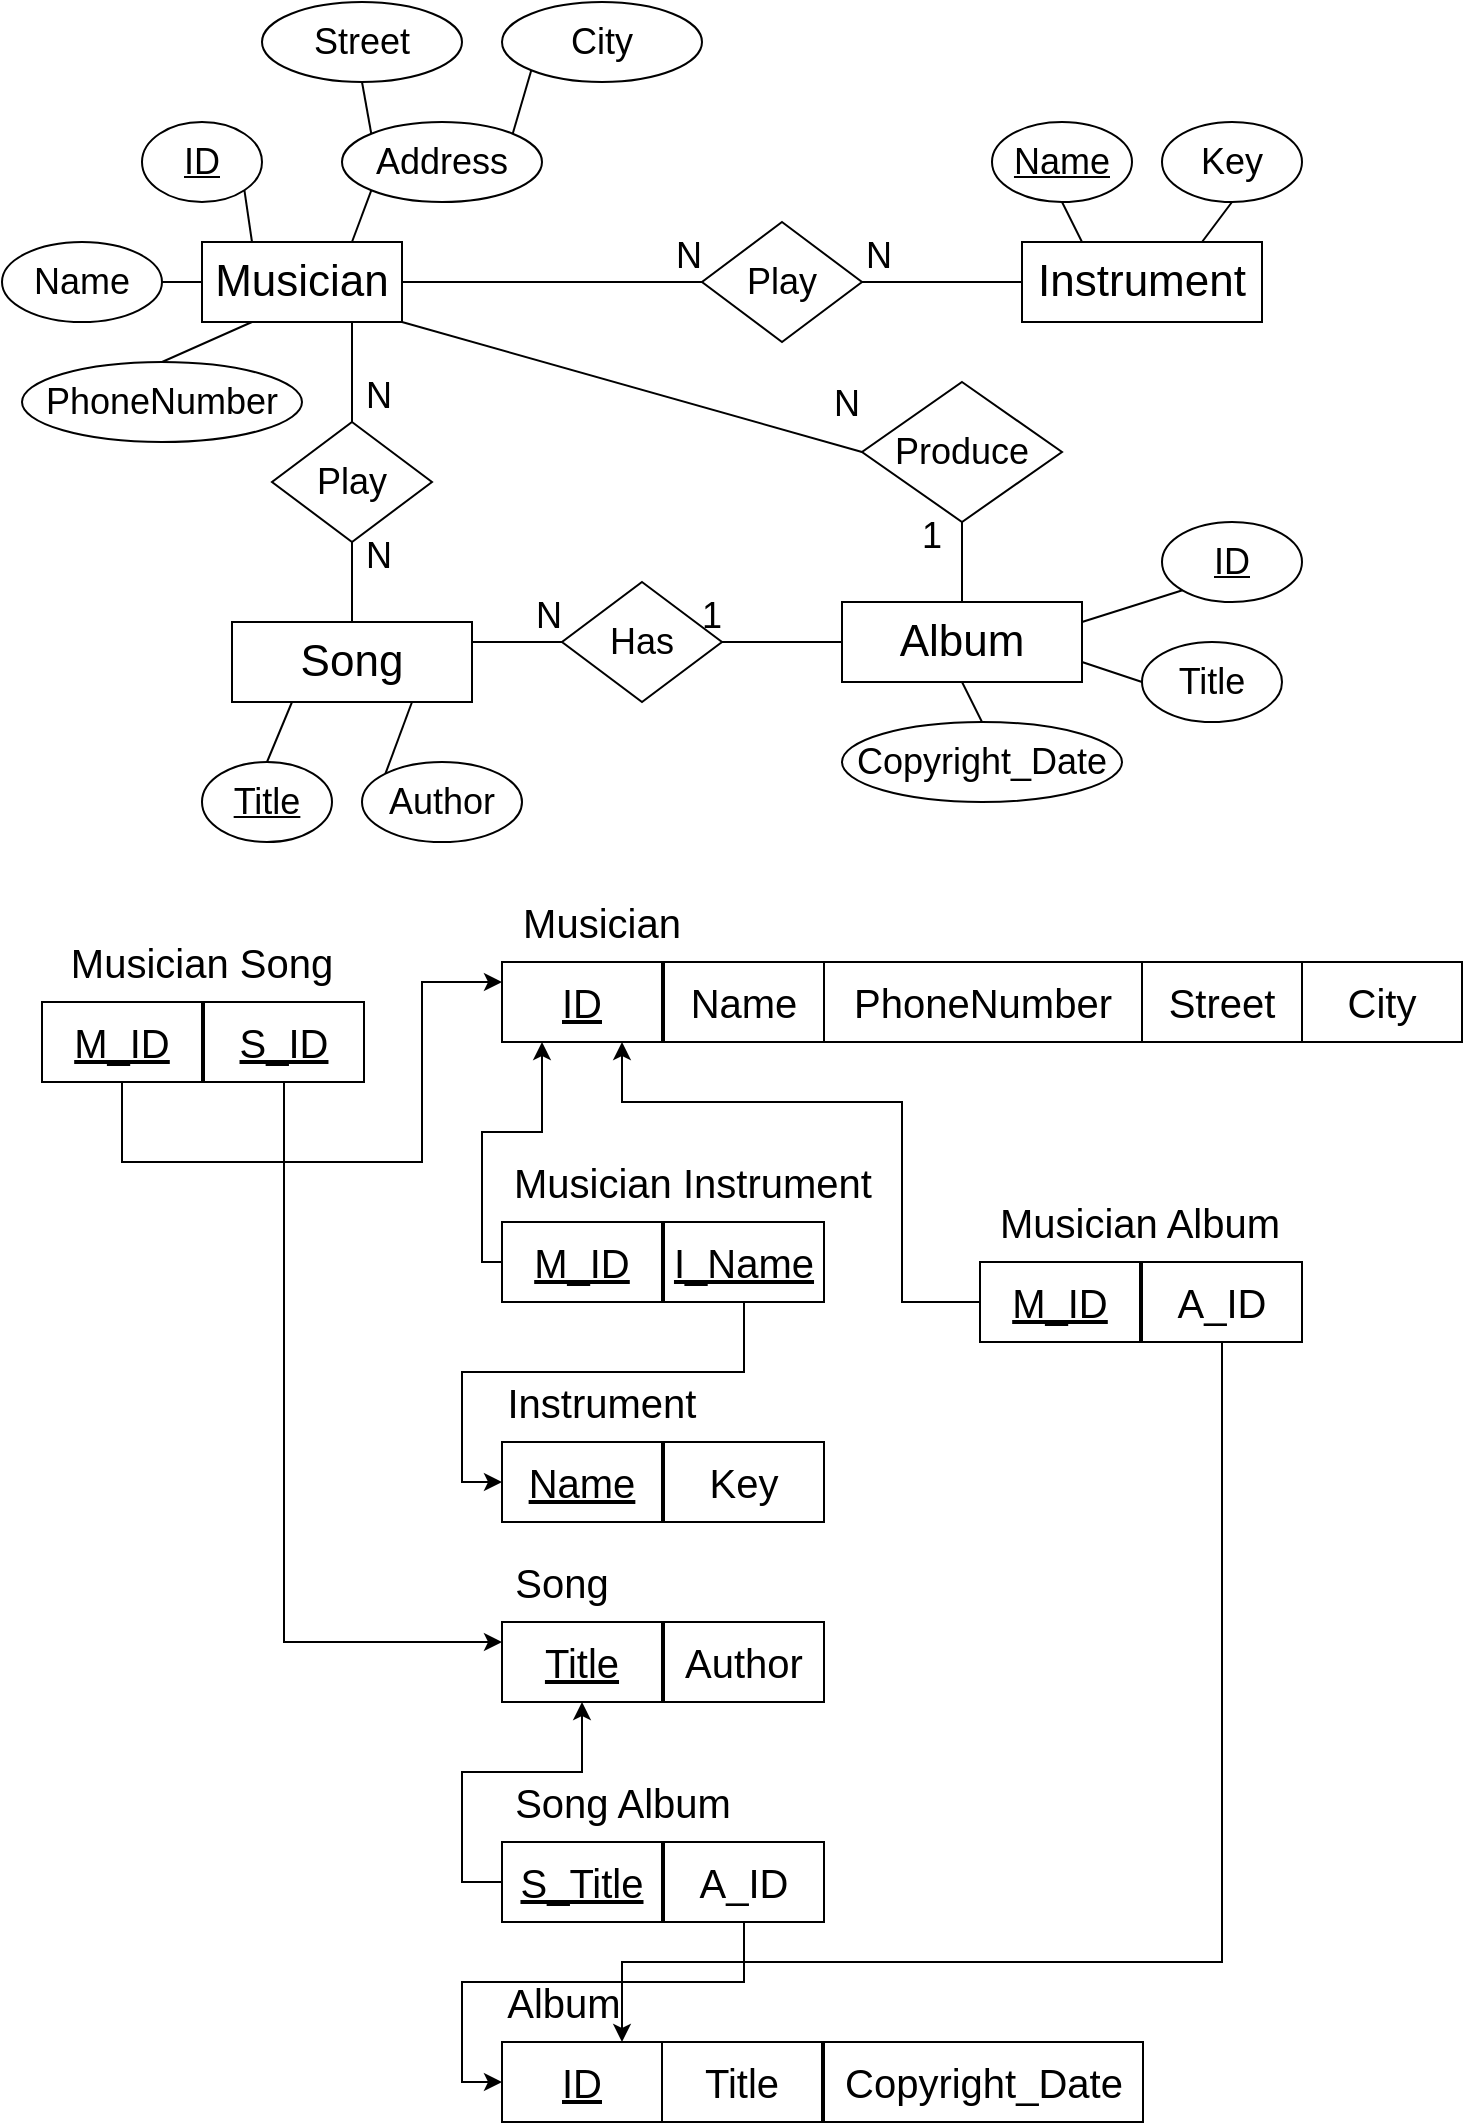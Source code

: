 <mxfile version="20.6.2" pages="3"><diagram id="bPFg3Yh4oRPnQyMh-4bt" name="Problem 1"><mxGraphModel dx="1038" dy="528" grid="1" gridSize="10" guides="1" tooltips="1" connect="1" arrows="1" fold="1" page="1" pageScale="1" pageWidth="850" pageHeight="1100" math="0" shadow="0"><root><mxCell id="0"/><mxCell id="1" parent="0"/><mxCell id="eISbpSeRS7HeqJKKJ0QG-10" value="Musician" style="whiteSpace=wrap;html=1;align=center;fontSize=22;" parent="1" vertex="1"><mxGeometry x="120" y="140" width="100" height="40" as="geometry"/></mxCell><mxCell id="eISbpSeRS7HeqJKKJ0QG-11" value="ID" style="ellipse;whiteSpace=wrap;html=1;align=center;fontStyle=4;fontSize=18;" parent="1" vertex="1"><mxGeometry x="90" y="80" width="60" height="40" as="geometry"/></mxCell><mxCell id="eISbpSeRS7HeqJKKJ0QG-12" value="Name" style="ellipse;whiteSpace=wrap;html=1;align=center;fontSize=18;" parent="1" vertex="1"><mxGeometry x="20" y="140" width="80" height="40" as="geometry"/></mxCell><mxCell id="eISbpSeRS7HeqJKKJ0QG-13" value="PhoneNumber" style="ellipse;whiteSpace=wrap;html=1;align=center;fontSize=18;" parent="1" vertex="1"><mxGeometry x="30" y="200" width="140" height="40" as="geometry"/></mxCell><mxCell id="eISbpSeRS7HeqJKKJ0QG-14" value="Address" style="ellipse;whiteSpace=wrap;html=1;align=center;fontSize=18;" parent="1" vertex="1"><mxGeometry x="190" y="80" width="100" height="40" as="geometry"/></mxCell><mxCell id="eISbpSeRS7HeqJKKJ0QG-15" value="City" style="ellipse;whiteSpace=wrap;html=1;align=center;fontSize=18;" parent="1" vertex="1"><mxGeometry x="270" y="20" width="100" height="40" as="geometry"/></mxCell><mxCell id="eISbpSeRS7HeqJKKJ0QG-16" value="Street" style="ellipse;whiteSpace=wrap;html=1;align=center;fontSize=18;" parent="1" vertex="1"><mxGeometry x="150" y="20" width="100" height="40" as="geometry"/></mxCell><mxCell id="eISbpSeRS7HeqJKKJ0QG-17" value="Instrument" style="whiteSpace=wrap;html=1;align=center;fontSize=22;" parent="1" vertex="1"><mxGeometry x="530" y="140" width="120" height="40" as="geometry"/></mxCell><mxCell id="eISbpSeRS7HeqJKKJ0QG-18" value="Name" style="ellipse;whiteSpace=wrap;html=1;align=center;fontStyle=4;fontSize=18;" parent="1" vertex="1"><mxGeometry x="515" y="80" width="70" height="40" as="geometry"/></mxCell><mxCell id="eISbpSeRS7HeqJKKJ0QG-19" value="Key" style="ellipse;whiteSpace=wrap;html=1;align=center;fontStyle=0;fontSize=18;" parent="1" vertex="1"><mxGeometry x="600" y="80" width="70" height="40" as="geometry"/></mxCell><mxCell id="eISbpSeRS7HeqJKKJ0QG-20" value="Album" style="whiteSpace=wrap;html=1;align=center;fontSize=22;" parent="1" vertex="1"><mxGeometry x="440" y="320" width="120" height="40" as="geometry"/></mxCell><mxCell id="eISbpSeRS7HeqJKKJ0QG-21" value="Title" style="ellipse;whiteSpace=wrap;html=1;align=center;fontStyle=0;fontSize=18;" parent="1" vertex="1"><mxGeometry x="590" y="340" width="70" height="40" as="geometry"/></mxCell><mxCell id="eISbpSeRS7HeqJKKJ0QG-22" value="Copyright_Date" style="ellipse;whiteSpace=wrap;html=1;align=center;fontStyle=0;fontSize=18;" parent="1" vertex="1"><mxGeometry x="440" y="380" width="140" height="40" as="geometry"/></mxCell><mxCell id="eISbpSeRS7HeqJKKJ0QG-24" value="ID" style="ellipse;whiteSpace=wrap;html=1;align=center;fontStyle=4;fontSize=18;" parent="1" vertex="1"><mxGeometry x="600" y="280" width="70" height="40" as="geometry"/></mxCell><mxCell id="eISbpSeRS7HeqJKKJ0QG-25" value="Song" style="whiteSpace=wrap;html=1;align=center;fontSize=22;" parent="1" vertex="1"><mxGeometry x="135" y="330" width="120" height="40" as="geometry"/></mxCell><mxCell id="eISbpSeRS7HeqJKKJ0QG-26" value="Title" style="ellipse;whiteSpace=wrap;html=1;align=center;fontStyle=4;fontSize=18;" parent="1" vertex="1"><mxGeometry x="120" y="400" width="65" height="40" as="geometry"/></mxCell><mxCell id="eISbpSeRS7HeqJKKJ0QG-27" value="Author" style="ellipse;whiteSpace=wrap;html=1;align=center;fontStyle=0;fontSize=18;" parent="1" vertex="1"><mxGeometry x="200" y="400" width="80" height="40" as="geometry"/></mxCell><mxCell id="eISbpSeRS7HeqJKKJ0QG-29" value="" style="endArrow=none;html=1;rounded=0;fontSize=18;exitX=0.5;exitY=1;exitDx=0;exitDy=0;entryX=0;entryY=0;entryDx=0;entryDy=0;" parent="1" source="eISbpSeRS7HeqJKKJ0QG-16" target="eISbpSeRS7HeqJKKJ0QG-14" edge="1"><mxGeometry relative="1" as="geometry"><mxPoint x="340" y="280" as="sourcePoint"/><mxPoint x="500" y="280" as="targetPoint"/></mxGeometry></mxCell><mxCell id="eISbpSeRS7HeqJKKJ0QG-30" value="" style="endArrow=none;html=1;rounded=0;fontSize=18;exitX=0;exitY=1;exitDx=0;exitDy=0;entryX=1;entryY=0;entryDx=0;entryDy=0;" parent="1" source="eISbpSeRS7HeqJKKJ0QG-15" target="eISbpSeRS7HeqJKKJ0QG-14" edge="1"><mxGeometry relative="1" as="geometry"><mxPoint x="340" y="280" as="sourcePoint"/><mxPoint x="500" y="280" as="targetPoint"/></mxGeometry></mxCell><mxCell id="eISbpSeRS7HeqJKKJ0QG-32" value="" style="endArrow=none;html=1;rounded=0;fontSize=18;entryX=0.5;entryY=1;entryDx=0;entryDy=0;exitX=0.75;exitY=0;exitDx=0;exitDy=0;" parent="1" source="eISbpSeRS7HeqJKKJ0QG-17" target="eISbpSeRS7HeqJKKJ0QG-19" edge="1"><mxGeometry relative="1" as="geometry"><mxPoint x="180" y="140" as="sourcePoint"/><mxPoint x="340" y="140" as="targetPoint"/></mxGeometry></mxCell><mxCell id="eISbpSeRS7HeqJKKJ0QG-33" value="" style="endArrow=none;html=1;rounded=0;fontSize=18;exitX=1;exitY=1;exitDx=0;exitDy=0;entryX=0.25;entryY=0;entryDx=0;entryDy=0;" parent="1" source="eISbpSeRS7HeqJKKJ0QG-11" target="eISbpSeRS7HeqJKKJ0QG-10" edge="1"><mxGeometry relative="1" as="geometry"><mxPoint x="290" y="160" as="sourcePoint"/><mxPoint x="450" y="160" as="targetPoint"/></mxGeometry></mxCell><mxCell id="eISbpSeRS7HeqJKKJ0QG-34" value="" style="endArrow=none;html=1;rounded=0;fontSize=18;exitX=1;exitY=0.5;exitDx=0;exitDy=0;entryX=0;entryY=0.5;entryDx=0;entryDy=0;" parent="1" source="eISbpSeRS7HeqJKKJ0QG-12" target="eISbpSeRS7HeqJKKJ0QG-10" edge="1"><mxGeometry relative="1" as="geometry"><mxPoint x="290" y="160" as="sourcePoint"/><mxPoint x="450" y="160" as="targetPoint"/></mxGeometry></mxCell><mxCell id="eISbpSeRS7HeqJKKJ0QG-35" value="" style="endArrow=none;html=1;rounded=0;fontSize=18;exitX=0.5;exitY=0;exitDx=0;exitDy=0;entryX=0.25;entryY=1;entryDx=0;entryDy=0;" parent="1" source="eISbpSeRS7HeqJKKJ0QG-13" target="eISbpSeRS7HeqJKKJ0QG-10" edge="1"><mxGeometry relative="1" as="geometry"><mxPoint x="290" y="160" as="sourcePoint"/><mxPoint x="450" y="160" as="targetPoint"/></mxGeometry></mxCell><mxCell id="eISbpSeRS7HeqJKKJ0QG-38" value="" style="endArrow=none;html=1;rounded=0;fontSize=18;exitX=0;exitY=1;exitDx=0;exitDy=0;entryX=0.75;entryY=0;entryDx=0;entryDy=0;" parent="1" source="eISbpSeRS7HeqJKKJ0QG-14" target="eISbpSeRS7HeqJKKJ0QG-10" edge="1"><mxGeometry relative="1" as="geometry"><mxPoint x="290" y="160" as="sourcePoint"/><mxPoint x="450" y="160" as="targetPoint"/></mxGeometry></mxCell><mxCell id="eISbpSeRS7HeqJKKJ0QG-40" value="" style="endArrow=none;html=1;rounded=0;fontSize=18;exitX=0;exitY=0;exitDx=0;exitDy=0;entryX=0.75;entryY=1;entryDx=0;entryDy=0;" parent="1" source="eISbpSeRS7HeqJKKJ0QG-27" target="eISbpSeRS7HeqJKKJ0QG-25" edge="1"><mxGeometry relative="1" as="geometry"><mxPoint x="95" y="140" as="sourcePoint"/><mxPoint x="255" y="140" as="targetPoint"/></mxGeometry></mxCell><mxCell id="eISbpSeRS7HeqJKKJ0QG-41" value="" style="endArrow=none;html=1;rounded=0;fontSize=18;exitX=0.5;exitY=0;exitDx=0;exitDy=0;entryX=0.25;entryY=1;entryDx=0;entryDy=0;" parent="1" source="eISbpSeRS7HeqJKKJ0QG-26" target="eISbpSeRS7HeqJKKJ0QG-25" edge="1"><mxGeometry relative="1" as="geometry"><mxPoint x="105" y="150" as="sourcePoint"/><mxPoint x="265" y="150" as="targetPoint"/></mxGeometry></mxCell><mxCell id="eISbpSeRS7HeqJKKJ0QG-42" value="" style="endArrow=none;html=1;rounded=0;fontSize=18;exitX=0.5;exitY=0;exitDx=0;exitDy=0;entryX=0.5;entryY=1;entryDx=0;entryDy=0;" parent="1" source="eISbpSeRS7HeqJKKJ0QG-22" target="eISbpSeRS7HeqJKKJ0QG-20" edge="1"><mxGeometry relative="1" as="geometry"><mxPoint x="240" y="290" as="sourcePoint"/><mxPoint x="400" y="290" as="targetPoint"/></mxGeometry></mxCell><mxCell id="eISbpSeRS7HeqJKKJ0QG-43" value="" style="endArrow=none;html=1;rounded=0;fontSize=18;exitX=0;exitY=0.5;exitDx=0;exitDy=0;entryX=1;entryY=0.75;entryDx=0;entryDy=0;" parent="1" source="eISbpSeRS7HeqJKKJ0QG-21" target="eISbpSeRS7HeqJKKJ0QG-20" edge="1"><mxGeometry relative="1" as="geometry"><mxPoint x="250" y="300" as="sourcePoint"/><mxPoint x="410" y="300" as="targetPoint"/></mxGeometry></mxCell><mxCell id="eISbpSeRS7HeqJKKJ0QG-44" value="" style="endArrow=none;html=1;rounded=0;fontSize=18;entryX=0;entryY=1;entryDx=0;entryDy=0;exitX=1;exitY=0.25;exitDx=0;exitDy=0;" parent="1" source="eISbpSeRS7HeqJKKJ0QG-20" target="eISbpSeRS7HeqJKKJ0QG-24" edge="1"><mxGeometry relative="1" as="geometry"><mxPoint x="260" y="310" as="sourcePoint"/><mxPoint x="420" y="310" as="targetPoint"/></mxGeometry></mxCell><mxCell id="eISbpSeRS7HeqJKKJ0QG-45" value="" style="endArrow=none;html=1;rounded=0;fontSize=18;exitX=0.5;exitY=1;exitDx=0;exitDy=0;entryX=0.25;entryY=0;entryDx=0;entryDy=0;" parent="1" source="eISbpSeRS7HeqJKKJ0QG-18" target="eISbpSeRS7HeqJKKJ0QG-17" edge="1"><mxGeometry relative="1" as="geometry"><mxPoint x="290" y="310" as="sourcePoint"/><mxPoint x="450" y="310" as="targetPoint"/></mxGeometry></mxCell><mxCell id="eISbpSeRS7HeqJKKJ0QG-47" value="Play" style="shape=rhombus;perimeter=rhombusPerimeter;whiteSpace=wrap;html=1;align=center;fontSize=18;" parent="1" vertex="1"><mxGeometry x="370" y="130" width="80" height="60" as="geometry"/></mxCell><mxCell id="eISbpSeRS7HeqJKKJ0QG-48" value="" style="endArrow=none;html=1;rounded=0;fontSize=18;exitX=1;exitY=0.5;exitDx=0;exitDy=0;entryX=0;entryY=0.5;entryDx=0;entryDy=0;" parent="1" source="eISbpSeRS7HeqJKKJ0QG-10" target="eISbpSeRS7HeqJKKJ0QG-47" edge="1"><mxGeometry relative="1" as="geometry"><mxPoint x="330" y="230" as="sourcePoint"/><mxPoint x="490" y="230" as="targetPoint"/></mxGeometry></mxCell><mxCell id="eISbpSeRS7HeqJKKJ0QG-50" value="N" style="resizable=0;html=1;align=right;verticalAlign=bottom;fontSize=18;" parent="eISbpSeRS7HeqJKKJ0QG-48" connectable="0" vertex="1"><mxGeometry x="1" relative="1" as="geometry"/></mxCell><mxCell id="eISbpSeRS7HeqJKKJ0QG-51" value="" style="endArrow=none;html=1;rounded=0;fontSize=18;entryX=0;entryY=0.5;entryDx=0;entryDy=0;exitX=1;exitY=0.5;exitDx=0;exitDy=0;" parent="1" source="eISbpSeRS7HeqJKKJ0QG-47" target="eISbpSeRS7HeqJKKJ0QG-17" edge="1"><mxGeometry relative="1" as="geometry"><mxPoint x="330" y="230" as="sourcePoint"/><mxPoint x="490" y="230" as="targetPoint"/></mxGeometry></mxCell><mxCell id="eISbpSeRS7HeqJKKJ0QG-52" value="N" style="resizable=0;html=1;align=left;verticalAlign=bottom;fontSize=18;" parent="eISbpSeRS7HeqJKKJ0QG-51" connectable="0" vertex="1"><mxGeometry x="-1" relative="1" as="geometry"/></mxCell><mxCell id="eISbpSeRS7HeqJKKJ0QG-54" value="Has" style="shape=rhombus;perimeter=rhombusPerimeter;whiteSpace=wrap;html=1;align=center;fontSize=18;" parent="1" vertex="1"><mxGeometry x="300" y="310" width="80" height="60" as="geometry"/></mxCell><mxCell id="eISbpSeRS7HeqJKKJ0QG-55" value="" style="endArrow=none;html=1;rounded=0;fontSize=18;exitX=1;exitY=0.25;exitDx=0;exitDy=0;entryX=0;entryY=0.5;entryDx=0;entryDy=0;" parent="1" source="eISbpSeRS7HeqJKKJ0QG-25" target="eISbpSeRS7HeqJKKJ0QG-54" edge="1"><mxGeometry relative="1" as="geometry"><mxPoint x="330" y="350" as="sourcePoint"/><mxPoint x="490" y="350" as="targetPoint"/></mxGeometry></mxCell><mxCell id="eISbpSeRS7HeqJKKJ0QG-56" value="N" style="resizable=0;html=1;align=right;verticalAlign=bottom;fontSize=18;" parent="eISbpSeRS7HeqJKKJ0QG-55" connectable="0" vertex="1"><mxGeometry x="1" relative="1" as="geometry"/></mxCell><mxCell id="eISbpSeRS7HeqJKKJ0QG-57" value="" style="endArrow=none;html=1;rounded=0;fontSize=18;exitX=0;exitY=0.5;exitDx=0;exitDy=0;entryX=1;entryY=0.5;entryDx=0;entryDy=0;" parent="1" source="eISbpSeRS7HeqJKKJ0QG-20" target="eISbpSeRS7HeqJKKJ0QG-54" edge="1"><mxGeometry relative="1" as="geometry"><mxPoint x="330" y="350" as="sourcePoint"/><mxPoint x="490" y="350" as="targetPoint"/></mxGeometry></mxCell><mxCell id="eISbpSeRS7HeqJKKJ0QG-58" value="1" style="resizable=0;html=1;align=right;verticalAlign=bottom;fontSize=18;" parent="eISbpSeRS7HeqJKKJ0QG-57" connectable="0" vertex="1"><mxGeometry x="1" relative="1" as="geometry"/></mxCell><mxCell id="eISbpSeRS7HeqJKKJ0QG-59" value="" style="endArrow=none;html=1;rounded=0;fontSize=18;exitX=0.75;exitY=1;exitDx=0;exitDy=0;entryX=0.5;entryY=0;entryDx=0;entryDy=0;" parent="1" source="eISbpSeRS7HeqJKKJ0QG-10" target="eISbpSeRS7HeqJKKJ0QG-61" edge="1"><mxGeometry relative="1" as="geometry"><mxPoint x="70" y="330" as="sourcePoint"/><mxPoint x="340" y="400" as="targetPoint"/></mxGeometry></mxCell><mxCell id="eISbpSeRS7HeqJKKJ0QG-60" value="N" style="resizable=0;html=1;align=right;verticalAlign=bottom;fontSize=18;" parent="eISbpSeRS7HeqJKKJ0QG-59" connectable="0" vertex="1"><mxGeometry x="1" relative="1" as="geometry"><mxPoint x="20" as="offset"/></mxGeometry></mxCell><mxCell id="eISbpSeRS7HeqJKKJ0QG-61" value="Play" style="shape=rhombus;perimeter=rhombusPerimeter;whiteSpace=wrap;html=1;align=center;fontSize=18;" parent="1" vertex="1"><mxGeometry x="155" y="230" width="80" height="60" as="geometry"/></mxCell><mxCell id="eISbpSeRS7HeqJKKJ0QG-62" value="" style="endArrow=none;html=1;rounded=0;fontSize=18;entryX=0.5;entryY=0;entryDx=0;entryDy=0;exitX=0.5;exitY=1;exitDx=0;exitDy=0;" parent="1" source="eISbpSeRS7HeqJKKJ0QG-61" target="eISbpSeRS7HeqJKKJ0QG-25" edge="1"><mxGeometry relative="1" as="geometry"><mxPoint x="180" y="400" as="sourcePoint"/><mxPoint x="480" y="340" as="targetPoint"/></mxGeometry></mxCell><mxCell id="eISbpSeRS7HeqJKKJ0QG-63" value="N" style="resizable=0;html=1;align=left;verticalAlign=bottom;fontSize=18;" parent="eISbpSeRS7HeqJKKJ0QG-62" connectable="0" vertex="1"><mxGeometry x="-1" relative="1" as="geometry"><mxPoint x="5" y="20" as="offset"/></mxGeometry></mxCell><mxCell id="eISbpSeRS7HeqJKKJ0QG-64" value="" style="endArrow=none;html=1;rounded=0;fontSize=18;exitX=1;exitY=1;exitDx=0;exitDy=0;entryX=0;entryY=0.5;entryDx=0;entryDy=0;" parent="1" source="eISbpSeRS7HeqJKKJ0QG-10" target="eISbpSeRS7HeqJKKJ0QG-66" edge="1"><mxGeometry relative="1" as="geometry"><mxPoint x="330" y="310" as="sourcePoint"/><mxPoint x="460" y="230" as="targetPoint"/></mxGeometry></mxCell><mxCell id="eISbpSeRS7HeqJKKJ0QG-65" value="N" style="resizable=0;html=1;align=right;verticalAlign=bottom;fontSize=18;" parent="eISbpSeRS7HeqJKKJ0QG-64" connectable="0" vertex="1"><mxGeometry x="1" relative="1" as="geometry"><mxPoint y="-10" as="offset"/></mxGeometry></mxCell><mxCell id="eISbpSeRS7HeqJKKJ0QG-66" value="Produce" style="shape=rhombus;perimeter=rhombusPerimeter;whiteSpace=wrap;html=1;align=center;fontSize=18;" parent="1" vertex="1"><mxGeometry x="450" y="210" width="100" height="70" as="geometry"/></mxCell><mxCell id="eISbpSeRS7HeqJKKJ0QG-67" value="" style="endArrow=none;html=1;rounded=0;fontSize=18;exitX=0.5;exitY=0;exitDx=0;exitDy=0;entryX=0.5;entryY=1;entryDx=0;entryDy=0;" parent="1" source="eISbpSeRS7HeqJKKJ0QG-20" target="eISbpSeRS7HeqJKKJ0QG-66" edge="1"><mxGeometry relative="1" as="geometry"><mxPoint x="530" y="230" as="sourcePoint"/><mxPoint x="460" y="230" as="targetPoint"/></mxGeometry></mxCell><mxCell id="eISbpSeRS7HeqJKKJ0QG-68" value="1" style="resizable=0;html=1;align=right;verticalAlign=bottom;fontSize=18;" parent="eISbpSeRS7HeqJKKJ0QG-67" connectable="0" vertex="1"><mxGeometry x="1" relative="1" as="geometry"><mxPoint x="-10" y="20" as="offset"/></mxGeometry></mxCell><mxCell id="5PMN1QSa3a_m8DpNoIvI-1" value="ID" style="rounded=0;whiteSpace=wrap;html=1;fontSize=20;fontStyle=4" vertex="1" parent="1"><mxGeometry x="270" y="500" width="80" height="40" as="geometry"/></mxCell><mxCell id="5PMN1QSa3a_m8DpNoIvI-2" value="Name" style="rounded=0;whiteSpace=wrap;html=1;fontSize=20;" vertex="1" parent="1"><mxGeometry x="351" y="500" width="80" height="40" as="geometry"/></mxCell><mxCell id="5PMN1QSa3a_m8DpNoIvI-3" value="PhoneNumber" style="rounded=0;whiteSpace=wrap;html=1;fontSize=20;" vertex="1" parent="1"><mxGeometry x="431" y="500" width="159" height="40" as="geometry"/></mxCell><mxCell id="5PMN1QSa3a_m8DpNoIvI-4" value="Street" style="rounded=0;whiteSpace=wrap;html=1;fontSize=20;" vertex="1" parent="1"><mxGeometry x="590" y="500" width="80" height="40" as="geometry"/></mxCell><mxCell id="5PMN1QSa3a_m8DpNoIvI-5" value="City" style="rounded=0;whiteSpace=wrap;html=1;fontSize=20;" vertex="1" parent="1"><mxGeometry x="670" y="500" width="80" height="40" as="geometry"/></mxCell><mxCell id="5PMN1QSa3a_m8DpNoIvI-6" value="Name" style="rounded=0;whiteSpace=wrap;html=1;fontSize=20;fontStyle=4" vertex="1" parent="1"><mxGeometry x="270" y="740" width="80" height="40" as="geometry"/></mxCell><mxCell id="5PMN1QSa3a_m8DpNoIvI-7" value="Instrument" style="text;html=1;strokeColor=none;fillColor=none;align=center;verticalAlign=middle;whiteSpace=wrap;rounded=0;fontSize=20;" vertex="1" parent="1"><mxGeometry x="270" y="710" width="100" height="20" as="geometry"/></mxCell><mxCell id="5PMN1QSa3a_m8DpNoIvI-8" value="Key" style="rounded=0;whiteSpace=wrap;html=1;fontSize=20;" vertex="1" parent="1"><mxGeometry x="351" y="740" width="80" height="40" as="geometry"/></mxCell><mxCell id="5PMN1QSa3a_m8DpNoIvI-9" value="Musician" style="text;html=1;strokeColor=none;fillColor=none;align=center;verticalAlign=middle;whiteSpace=wrap;rounded=0;fontSize=20;" vertex="1" parent="1"><mxGeometry x="270" y="470" width="100" height="20" as="geometry"/></mxCell><mxCell id="5PMN1QSa3a_m8DpNoIvI-10" value="Title" style="rounded=0;whiteSpace=wrap;html=1;fontSize=20;fontStyle=4" vertex="1" parent="1"><mxGeometry x="270" y="830" width="80" height="40" as="geometry"/></mxCell><mxCell id="5PMN1QSa3a_m8DpNoIvI-11" value="Song" style="text;html=1;strokeColor=none;fillColor=none;align=center;verticalAlign=middle;whiteSpace=wrap;rounded=0;fontSize=20;" vertex="1" parent="1"><mxGeometry x="270" y="800" width="60" height="20" as="geometry"/></mxCell><mxCell id="5PMN1QSa3a_m8DpNoIvI-12" value="Author" style="rounded=0;whiteSpace=wrap;html=1;fontSize=20;" vertex="1" parent="1"><mxGeometry x="351" y="830" width="80" height="40" as="geometry"/></mxCell><mxCell id="5PMN1QSa3a_m8DpNoIvI-13" value="Title" style="rounded=0;whiteSpace=wrap;html=1;fontSize=20;fontStyle=0" vertex="1" parent="1"><mxGeometry x="350" y="1040" width="80" height="40" as="geometry"/></mxCell><mxCell id="5PMN1QSa3a_m8DpNoIvI-14" value="Album" style="text;html=1;strokeColor=none;fillColor=none;align=center;verticalAlign=middle;whiteSpace=wrap;rounded=0;fontSize=20;" vertex="1" parent="1"><mxGeometry x="270.5" y="1010" width="60" height="20" as="geometry"/></mxCell><mxCell id="5PMN1QSa3a_m8DpNoIvI-15" value="Copyright_Date" style="rounded=0;whiteSpace=wrap;html=1;fontSize=20;" vertex="1" parent="1"><mxGeometry x="431" y="1040" width="159.5" height="40" as="geometry"/></mxCell><mxCell id="5PMN1QSa3a_m8DpNoIvI-16" value="ID" style="rounded=0;whiteSpace=wrap;html=1;fontSize=20;fontStyle=4" vertex="1" parent="1"><mxGeometry x="270" y="1040" width="80" height="40" as="geometry"/></mxCell><mxCell id="5PMN1QSa3a_m8DpNoIvI-25" style="edgeStyle=orthogonalEdgeStyle;rounded=0;orthogonalLoop=1;jettySize=auto;html=1;exitX=0;exitY=0.5;exitDx=0;exitDy=0;entryX=0.5;entryY=1;entryDx=0;entryDy=0;fontSize=20;" edge="1" parent="1" source="5PMN1QSa3a_m8DpNoIvI-17" target="5PMN1QSa3a_m8DpNoIvI-10"><mxGeometry relative="1" as="geometry"/></mxCell><mxCell id="5PMN1QSa3a_m8DpNoIvI-17" value="S_Title" style="rounded=0;whiteSpace=wrap;html=1;fontSize=20;fontStyle=4" vertex="1" parent="1"><mxGeometry x="270" y="940" width="80" height="40" as="geometry"/></mxCell><mxCell id="5PMN1QSa3a_m8DpNoIvI-18" value="Song Album" style="text;html=1;strokeColor=none;fillColor=none;align=center;verticalAlign=middle;whiteSpace=wrap;rounded=0;fontSize=20;" vertex="1" parent="1"><mxGeometry x="270" y="910" width="121" height="20" as="geometry"/></mxCell><mxCell id="5PMN1QSa3a_m8DpNoIvI-20" style="edgeStyle=orthogonalEdgeStyle;rounded=0;orthogonalLoop=1;jettySize=auto;html=1;entryX=0;entryY=0.5;entryDx=0;entryDy=0;fontSize=20;exitX=0.5;exitY=1;exitDx=0;exitDy=0;" edge="1" parent="1" source="5PMN1QSa3a_m8DpNoIvI-19" target="5PMN1QSa3a_m8DpNoIvI-16"><mxGeometry relative="1" as="geometry"><mxPoint x="460.5" y="1050" as="sourcePoint"/></mxGeometry></mxCell><mxCell id="5PMN1QSa3a_m8DpNoIvI-19" value="A_ID" style="rounded=0;whiteSpace=wrap;html=1;fontSize=20;fontStyle=0;" vertex="1" parent="1"><mxGeometry x="351" y="940" width="80" height="40" as="geometry"/></mxCell><mxCell id="5PMN1QSa3a_m8DpNoIvI-26" style="edgeStyle=orthogonalEdgeStyle;rounded=0;orthogonalLoop=1;jettySize=auto;html=1;exitX=0;exitY=0.5;exitDx=0;exitDy=0;entryX=0.75;entryY=1;entryDx=0;entryDy=0;fontSize=20;" edge="1" parent="1" source="5PMN1QSa3a_m8DpNoIvI-21" target="5PMN1QSa3a_m8DpNoIvI-1"><mxGeometry relative="1" as="geometry"><Array as="points"><mxPoint x="470" y="670"/><mxPoint x="470" y="570"/><mxPoint x="330" y="570"/></Array></mxGeometry></mxCell><mxCell id="5PMN1QSa3a_m8DpNoIvI-21" value="M_ID" style="rounded=0;whiteSpace=wrap;html=1;fontSize=20;fontStyle=4" vertex="1" parent="1"><mxGeometry x="509" y="650" width="80" height="40" as="geometry"/></mxCell><mxCell id="5PMN1QSa3a_m8DpNoIvI-22" value="Musician Album" style="text;html=1;strokeColor=none;fillColor=none;align=center;verticalAlign=middle;whiteSpace=wrap;rounded=0;fontSize=20;" vertex="1" parent="1"><mxGeometry x="509" y="620" width="160" height="20" as="geometry"/></mxCell><mxCell id="5PMN1QSa3a_m8DpNoIvI-24" style="edgeStyle=orthogonalEdgeStyle;rounded=0;orthogonalLoop=1;jettySize=auto;html=1;entryX=0.75;entryY=0;entryDx=0;entryDy=0;fontSize=20;" edge="1" parent="1" source="5PMN1QSa3a_m8DpNoIvI-23" target="5PMN1QSa3a_m8DpNoIvI-16"><mxGeometry relative="1" as="geometry"><Array as="points"><mxPoint x="630" y="1000"/><mxPoint x="330" y="1000"/></Array></mxGeometry></mxCell><mxCell id="5PMN1QSa3a_m8DpNoIvI-23" value="A_ID" style="rounded=0;whiteSpace=wrap;html=1;fontSize=20;fontStyle=0;" vertex="1" parent="1"><mxGeometry x="590" y="650" width="80" height="40" as="geometry"/></mxCell><mxCell id="5PMN1QSa3a_m8DpNoIvI-31" style="edgeStyle=orthogonalEdgeStyle;rounded=0;orthogonalLoop=1;jettySize=auto;html=1;exitX=0.5;exitY=1;exitDx=0;exitDy=0;entryX=0;entryY=0.25;entryDx=0;entryDy=0;fontSize=20;entryPerimeter=0;" edge="1" parent="1" source="5PMN1QSa3a_m8DpNoIvI-27" target="5PMN1QSa3a_m8DpNoIvI-10"><mxGeometry relative="1" as="geometry"/></mxCell><mxCell id="5PMN1QSa3a_m8DpNoIvI-27" value="S_ID" style="rounded=0;whiteSpace=wrap;html=1;fontSize=20;fontStyle=4;" vertex="1" parent="1"><mxGeometry x="121" y="520" width="80" height="40" as="geometry"/></mxCell><mxCell id="5PMN1QSa3a_m8DpNoIvI-30" style="edgeStyle=orthogonalEdgeStyle;rounded=0;orthogonalLoop=1;jettySize=auto;html=1;exitX=0.5;exitY=1;exitDx=0;exitDy=0;entryX=0;entryY=0.25;entryDx=0;entryDy=0;fontSize=20;" edge="1" parent="1" source="5PMN1QSa3a_m8DpNoIvI-28" target="5PMN1QSa3a_m8DpNoIvI-1"><mxGeometry relative="1" as="geometry"><Array as="points"><mxPoint x="80" y="600"/><mxPoint x="230" y="600"/><mxPoint x="230" y="510"/></Array></mxGeometry></mxCell><mxCell id="5PMN1QSa3a_m8DpNoIvI-28" value="M_ID" style="rounded=0;whiteSpace=wrap;html=1;fontSize=20;fontStyle=4" vertex="1" parent="1"><mxGeometry x="40" y="520" width="80" height="40" as="geometry"/></mxCell><mxCell id="5PMN1QSa3a_m8DpNoIvI-29" value="Musician Song" style="text;html=1;strokeColor=none;fillColor=none;align=center;verticalAlign=middle;whiteSpace=wrap;rounded=0;fontSize=20;" vertex="1" parent="1"><mxGeometry x="40" y="490" width="160" height="20" as="geometry"/></mxCell><mxCell id="5PMN1QSa3a_m8DpNoIvI-32" value="I_Name" style="rounded=0;whiteSpace=wrap;html=1;fontSize=20;fontStyle=4;" vertex="1" parent="1"><mxGeometry x="351" y="630" width="80" height="40" as="geometry"/></mxCell><mxCell id="5PMN1QSa3a_m8DpNoIvI-36" style="edgeStyle=orthogonalEdgeStyle;rounded=0;orthogonalLoop=1;jettySize=auto;html=1;exitX=0;exitY=0.5;exitDx=0;exitDy=0;entryX=0.25;entryY=1;entryDx=0;entryDy=0;fontSize=20;" edge="1" parent="1" source="5PMN1QSa3a_m8DpNoIvI-33" target="5PMN1QSa3a_m8DpNoIvI-1"><mxGeometry relative="1" as="geometry"><Array as="points"><mxPoint x="260" y="650"/><mxPoint x="260" y="585"/><mxPoint x="290" y="585"/></Array></mxGeometry></mxCell><mxCell id="5PMN1QSa3a_m8DpNoIvI-37" style="edgeStyle=orthogonalEdgeStyle;rounded=0;orthogonalLoop=1;jettySize=auto;html=1;exitX=0.5;exitY=1;exitDx=0;exitDy=0;entryX=0;entryY=0.5;entryDx=0;entryDy=0;fontSize=20;" edge="1" parent="1" source="5PMN1QSa3a_m8DpNoIvI-32" target="5PMN1QSa3a_m8DpNoIvI-6"><mxGeometry relative="1" as="geometry"/></mxCell><mxCell id="5PMN1QSa3a_m8DpNoIvI-33" value="M_ID" style="rounded=0;whiteSpace=wrap;html=1;fontSize=20;fontStyle=4" vertex="1" parent="1"><mxGeometry x="270" y="630" width="80" height="40" as="geometry"/></mxCell><mxCell id="5PMN1QSa3a_m8DpNoIvI-34" value="Musician Instrument" style="text;html=1;strokeColor=none;fillColor=none;align=center;verticalAlign=middle;whiteSpace=wrap;rounded=0;fontSize=20;" vertex="1" parent="1"><mxGeometry x="270" y="600" width="191" height="20" as="geometry"/></mxCell></root></mxGraphModel></diagram><diagram id="UXZqQE1ifBh_k4SbVITz" name="Problem 2"><mxGraphModel dx="1038" dy="528" grid="1" gridSize="10" guides="1" tooltips="1" connect="1" arrows="1" fold="1" page="1" pageScale="1" pageWidth="850" pageHeight="1100" math="0" shadow="0"><root><mxCell id="0"/><mxCell id="1" parent="0"/><mxCell id="cAuk61pZssv0rsJ6tti0-1" value="Sales Office" style="whiteSpace=wrap;html=1;align=center;fontSize=22;" parent="1" vertex="1"><mxGeometry x="90" y="80" width="140" height="40" as="geometry"/></mxCell><mxCell id="cAuk61pZssv0rsJ6tti0-2" value="Office_Number" style="ellipse;whiteSpace=wrap;html=1;align=center;fontStyle=4;fontSize=18;" parent="1" vertex="1"><mxGeometry x="20" y="20" width="150" height="40" as="geometry"/></mxCell><mxCell id="cAuk61pZssv0rsJ6tti0-4" value="Location" style="ellipse;whiteSpace=wrap;html=1;align=center;fontSize=18;" parent="1" vertex="1"><mxGeometry x="190" y="20" width="90" height="40" as="geometry"/></mxCell><mxCell id="cAuk61pZssv0rsJ6tti0-5" value="Employees" style="whiteSpace=wrap;html=1;align=center;fontSize=22;" parent="1" vertex="1"><mxGeometry x="460" y="80" width="140" height="40" as="geometry"/></mxCell><mxCell id="cAuk61pZssv0rsJ6tti0-6" value="Employee_ID" style="ellipse;whiteSpace=wrap;html=1;align=center;fontStyle=4;fontSize=18;" parent="1" vertex="1"><mxGeometry x="410" y="10" width="150" height="40" as="geometry"/></mxCell><mxCell id="cAuk61pZssv0rsJ6tti0-7" value="Employee_Name" style="ellipse;whiteSpace=wrap;html=1;align=center;fontSize=18;" parent="1" vertex="1"><mxGeometry x="565" y="10" width="170" height="40" as="geometry"/></mxCell><mxCell id="cAuk61pZssv0rsJ6tti0-8" value="Works" style="shape=rhombus;perimeter=rhombusPerimeter;whiteSpace=wrap;html=1;align=center;fontSize=18;" parent="1" vertex="1"><mxGeometry x="310" y="40" width="90" height="60" as="geometry"/></mxCell><mxCell id="cAuk61pZssv0rsJ6tti0-9" value="" style="endArrow=none;html=1;rounded=0;fontSize=18;exitX=1;exitY=0.5;exitDx=0;exitDy=0;entryX=0;entryY=0.5;entryDx=0;entryDy=0;" parent="1" source="cAuk61pZssv0rsJ6tti0-1" target="cAuk61pZssv0rsJ6tti0-8" edge="1"><mxGeometry relative="1" as="geometry"><mxPoint x="340" y="160" as="sourcePoint"/><mxPoint x="500" y="160" as="targetPoint"/></mxGeometry></mxCell><mxCell id="cAuk61pZssv0rsJ6tti0-10" value="1" style="resizable=0;html=1;align=right;verticalAlign=bottom;fontSize=18;" parent="cAuk61pZssv0rsJ6tti0-9" connectable="0" vertex="1"><mxGeometry x="1" relative="1" as="geometry"/></mxCell><mxCell id="cAuk61pZssv0rsJ6tti0-13" value="Property" style="whiteSpace=wrap;html=1;align=center;fontSize=22;" parent="1" vertex="1"><mxGeometry x="160" y="280" width="140" height="40" as="geometry"/></mxCell><mxCell id="cAuk61pZssv0rsJ6tti0-14" value="&lt;div&gt;Property_ID&lt;/div&gt;" style="ellipse;whiteSpace=wrap;html=1;align=center;fontStyle=4;fontSize=18;" parent="1" vertex="1"><mxGeometry x="30" y="280" width="120" height="40" as="geometry"/></mxCell><mxCell id="cAuk61pZssv0rsJ6tti0-15" value="Location" style="ellipse;whiteSpace=wrap;html=1;align=center;fontSize=18;" parent="1" vertex="1"><mxGeometry x="180" y="340" width="100" height="40" as="geometry"/></mxCell><mxCell id="cAuk61pZssv0rsJ6tti0-16" value="Address" style="ellipse;whiteSpace=wrap;html=1;align=center;fontSize=18;" parent="1" vertex="1"><mxGeometry x="60" y="370" width="85" height="40" as="geometry"/></mxCell><mxCell id="cAuk61pZssv0rsJ6tti0-17" value="State" style="ellipse;whiteSpace=wrap;html=1;align=center;fontSize=18;" parent="1" vertex="1"><mxGeometry x="130" y="410" width="70" height="40" as="geometry"/></mxCell><mxCell id="cAuk61pZssv0rsJ6tti0-18" value="City" style="ellipse;whiteSpace=wrap;html=1;align=center;fontSize=18;" parent="1" vertex="1"><mxGeometry x="205" y="430" width="60" height="40" as="geometry"/></mxCell><mxCell id="cAuk61pZssv0rsJ6tti0-20" value="Zip_Code" style="ellipse;whiteSpace=wrap;html=1;align=center;fontSize=18;" parent="1" vertex="1"><mxGeometry x="270" y="400" width="100" height="40" as="geometry"/></mxCell><mxCell id="cAuk61pZssv0rsJ6tti0-21" value="List" style="shape=rhombus;perimeter=rhombusPerimeter;whiteSpace=wrap;html=1;align=center;fontSize=18;" parent="1" vertex="1"><mxGeometry x="150" y="170" width="90" height="60" as="geometry"/></mxCell><mxCell id="cAuk61pZssv0rsJ6tti0-24" value="" style="endArrow=none;html=1;rounded=0;fontSize=18;exitX=0.75;exitY=1;exitDx=0;exitDy=0;entryX=0.5;entryY=0;entryDx=0;entryDy=0;" parent="1" source="cAuk61pZssv0rsJ6tti0-1" target="cAuk61pZssv0rsJ6tti0-21" edge="1"><mxGeometry relative="1" as="geometry"><mxPoint x="240" y="110" as="sourcePoint"/><mxPoint x="380" y="50" as="targetPoint"/></mxGeometry></mxCell><mxCell id="cAuk61pZssv0rsJ6tti0-25" value="1" style="resizable=0;html=1;align=right;verticalAlign=bottom;fontSize=18;" parent="cAuk61pZssv0rsJ6tti0-24" connectable="0" vertex="1"><mxGeometry x="1" relative="1" as="geometry"><mxPoint x="15" as="offset"/></mxGeometry></mxCell><mxCell id="cAuk61pZssv0rsJ6tti0-27" value="Owners" style="whiteSpace=wrap;html=1;align=center;fontSize=22;gradientColor=none;" parent="1" vertex="1"><mxGeometry x="520" y="280" width="140" height="40" as="geometry"/></mxCell><mxCell id="cAuk61pZssv0rsJ6tti0-28" value="&lt;div&gt;Owner_ID&lt;/div&gt;" style="ellipse;whiteSpace=wrap;html=1;align=center;fontStyle=4;fontSize=18;" parent="1" vertex="1"><mxGeometry x="480" y="340" width="110" height="40" as="geometry"/></mxCell><mxCell id="cAuk61pZssv0rsJ6tti0-29" value="Owner_Name" style="ellipse;whiteSpace=wrap;html=1;align=center;fontSize=18;" parent="1" vertex="1"><mxGeometry x="620" y="340" width="130" height="40" as="geometry"/></mxCell><mxCell id="cAuk61pZssv0rsJ6tti0-30" value="Own" style="shape=rhombus;perimeter=rhombusPerimeter;whiteSpace=wrap;html=1;align=center;fontSize=18;" parent="1" vertex="1"><mxGeometry x="370" y="270" width="90" height="60" as="geometry"/></mxCell><mxCell id="cAuk61pZssv0rsJ6tti0-34" value="" style="endArrow=none;html=1;rounded=0;fontSize=18;exitX=1;exitY=0.5;exitDx=0;exitDy=0;entryX=0;entryY=0.5;entryDx=0;entryDy=0;" parent="1" source="cAuk61pZssv0rsJ6tti0-13" target="cAuk61pZssv0rsJ6tti0-30" edge="1"><mxGeometry relative="1" as="geometry"><mxPoint x="590" y="310" as="sourcePoint"/><mxPoint x="525" y="300" as="targetPoint"/></mxGeometry></mxCell><mxCell id="cAuk61pZssv0rsJ6tti0-35" value="N" style="resizable=0;html=1;align=right;verticalAlign=bottom;fontSize=18;" parent="cAuk61pZssv0rsJ6tti0-34" connectable="0" vertex="1"><mxGeometry x="1" relative="1" as="geometry"/></mxCell><mxCell id="cAuk61pZssv0rsJ6tti0-36" value="Percent" style="ellipse;whiteSpace=wrap;html=1;align=center;fontSize=18;" parent="1" vertex="1"><mxGeometry x="375" y="210" width="80" height="40" as="geometry"/></mxCell><mxCell id="cAuk61pZssv0rsJ6tti0-39" value="" style="endArrow=none;html=1;rounded=0;fontSize=18;exitX=0.5;exitY=1;exitDx=0;exitDy=0;entryX=0.5;entryY=0;entryDx=0;entryDy=0;" parent="1" source="cAuk61pZssv0rsJ6tti0-36" target="cAuk61pZssv0rsJ6tti0-30" edge="1"><mxGeometry relative="1" as="geometry"><mxPoint x="340" y="250" as="sourcePoint"/><mxPoint x="500" y="250" as="targetPoint"/></mxGeometry></mxCell><mxCell id="cAuk61pZssv0rsJ6tti0-40" value="" style="endArrow=none;html=1;rounded=0;fontSize=18;exitX=0.5;exitY=1;exitDx=0;exitDy=0;entryX=0.25;entryY=0;entryDx=0;entryDy=0;" parent="1" source="cAuk61pZssv0rsJ6tti0-6" target="cAuk61pZssv0rsJ6tti0-5" edge="1"><mxGeometry relative="1" as="geometry"><mxPoint x="340" y="99.5" as="sourcePoint"/><mxPoint x="500" y="99.5" as="targetPoint"/></mxGeometry></mxCell><mxCell id="Mas71GELGm--VYMogIOe-1" value="" style="endArrow=none;html=1;rounded=0;fontSize=18;entryX=0;entryY=1;entryDx=0;entryDy=0;exitX=0.75;exitY=0;exitDx=0;exitDy=0;" parent="1" source="cAuk61pZssv0rsJ6tti0-5" target="cAuk61pZssv0rsJ6tti0-7" edge="1"><mxGeometry relative="1" as="geometry"><mxPoint x="350" y="109.5" as="sourcePoint"/><mxPoint x="510" y="109.5" as="targetPoint"/></mxGeometry></mxCell><mxCell id="Mas71GELGm--VYMogIOe-2" value="" style="endArrow=none;html=1;rounded=0;fontSize=18;exitX=0.5;exitY=1;exitDx=0;exitDy=0;entryX=0.25;entryY=0;entryDx=0;entryDy=0;" parent="1" source="cAuk61pZssv0rsJ6tti0-2" target="cAuk61pZssv0rsJ6tti0-1" edge="1"><mxGeometry relative="1" as="geometry"><mxPoint x="360" y="119.5" as="sourcePoint"/><mxPoint x="520" y="119.5" as="targetPoint"/></mxGeometry></mxCell><mxCell id="Mas71GELGm--VYMogIOe-3" value="" style="endArrow=none;html=1;rounded=0;fontSize=18;exitX=0;exitY=1;exitDx=0;exitDy=0;entryX=0.75;entryY=0;entryDx=0;entryDy=0;" parent="1" source="cAuk61pZssv0rsJ6tti0-4" target="cAuk61pZssv0rsJ6tti0-1" edge="1"><mxGeometry relative="1" as="geometry"><mxPoint x="370" y="129.5" as="sourcePoint"/><mxPoint x="530" y="129.5" as="targetPoint"/></mxGeometry></mxCell><mxCell id="Mas71GELGm--VYMogIOe-4" value="" style="endArrow=none;html=1;rounded=0;fontSize=18;exitX=1;exitY=0.5;exitDx=0;exitDy=0;entryX=0;entryY=0.5;entryDx=0;entryDy=0;" parent="1" source="cAuk61pZssv0rsJ6tti0-14" target="cAuk61pZssv0rsJ6tti0-13" edge="1"><mxGeometry relative="1" as="geometry"><mxPoint x="380" y="139.5" as="sourcePoint"/><mxPoint x="540" y="139.5" as="targetPoint"/></mxGeometry></mxCell><mxCell id="Mas71GELGm--VYMogIOe-5" value="" style="endArrow=none;html=1;rounded=0;fontSize=18;exitX=1;exitY=0.5;exitDx=0;exitDy=0;entryX=0;entryY=0.5;entryDx=0;entryDy=0;" parent="1" source="cAuk61pZssv0rsJ6tti0-16" target="cAuk61pZssv0rsJ6tti0-15" edge="1"><mxGeometry relative="1" as="geometry"><mxPoint x="390" y="149.5" as="sourcePoint"/><mxPoint x="550" y="149.5" as="targetPoint"/></mxGeometry></mxCell><mxCell id="Mas71GELGm--VYMogIOe-6" value="" style="endArrow=none;html=1;rounded=0;fontSize=18;exitX=1;exitY=0;exitDx=0;exitDy=0;entryX=0;entryY=1;entryDx=0;entryDy=0;" parent="1" source="cAuk61pZssv0rsJ6tti0-17" target="cAuk61pZssv0rsJ6tti0-15" edge="1"><mxGeometry relative="1" as="geometry"><mxPoint x="400" y="159.5" as="sourcePoint"/><mxPoint x="560" y="159.5" as="targetPoint"/></mxGeometry></mxCell><mxCell id="Mas71GELGm--VYMogIOe-8" value="" style="endArrow=none;html=1;rounded=0;fontSize=18;exitX=0.5;exitY=0;exitDx=0;exitDy=0;entryX=0.5;entryY=1;entryDx=0;entryDy=0;" parent="1" source="cAuk61pZssv0rsJ6tti0-15" target="cAuk61pZssv0rsJ6tti0-13" edge="1"><mxGeometry relative="1" as="geometry"><mxPoint x="420" y="179.5" as="sourcePoint"/><mxPoint x="580" y="179.5" as="targetPoint"/></mxGeometry></mxCell><mxCell id="Mas71GELGm--VYMogIOe-9" value="" style="endArrow=none;html=1;rounded=0;fontSize=18;exitX=1;exitY=1;exitDx=0;exitDy=0;entryX=0;entryY=0;entryDx=0;entryDy=0;" parent="1" source="cAuk61pZssv0rsJ6tti0-15" target="cAuk61pZssv0rsJ6tti0-20" edge="1"><mxGeometry relative="1" as="geometry"><mxPoint x="430" y="189.5" as="sourcePoint"/><mxPoint x="590" y="189.5" as="targetPoint"/></mxGeometry></mxCell><mxCell id="Mas71GELGm--VYMogIOe-10" value="" style="endArrow=none;html=1;rounded=0;fontSize=18;exitX=0.5;exitY=0;exitDx=0;exitDy=0;entryX=0.5;entryY=1;entryDx=0;entryDy=0;" parent="1" source="cAuk61pZssv0rsJ6tti0-18" target="cAuk61pZssv0rsJ6tti0-15" edge="1"><mxGeometry relative="1" as="geometry"><mxPoint x="440" y="199.5" as="sourcePoint"/><mxPoint x="600" y="199.5" as="targetPoint"/></mxGeometry></mxCell><mxCell id="Mas71GELGm--VYMogIOe-11" value="" style="endArrow=none;html=1;rounded=0;fontSize=18;entryX=0.5;entryY=0;entryDx=0;entryDy=0;exitX=0.25;exitY=1;exitDx=0;exitDy=0;" parent="1" source="cAuk61pZssv0rsJ6tti0-27" target="cAuk61pZssv0rsJ6tti0-28" edge="1"><mxGeometry relative="1" as="geometry"><mxPoint x="390" y="209.5" as="sourcePoint"/><mxPoint x="550" y="209.5" as="targetPoint"/></mxGeometry></mxCell><mxCell id="Mas71GELGm--VYMogIOe-12" value="" style="endArrow=none;html=1;rounded=0;fontSize=18;entryX=0;entryY=0;entryDx=0;entryDy=0;exitX=0.75;exitY=1;exitDx=0;exitDy=0;" parent="1" source="cAuk61pZssv0rsJ6tti0-27" target="cAuk61pZssv0rsJ6tti0-29" edge="1"><mxGeometry relative="1" as="geometry"><mxPoint x="400" y="219.5" as="sourcePoint"/><mxPoint x="560" y="219.5" as="targetPoint"/></mxGeometry></mxCell><mxCell id="xo_ZiM1GgcDHl2THzFR6-1" value="" style="shape=link;html=1;rounded=0;fontSize=22;exitX=0;exitY=0.5;exitDx=0;exitDy=0;entryX=1;entryY=0.5;entryDx=0;entryDy=0;" parent="1" source="cAuk61pZssv0rsJ6tti0-5" target="cAuk61pZssv0rsJ6tti0-8" edge="1"><mxGeometry relative="1" as="geometry"><mxPoint x="450" y="130" as="sourcePoint"/><mxPoint x="500" y="280" as="targetPoint"/></mxGeometry></mxCell><mxCell id="xo_ZiM1GgcDHl2THzFR6-2" value="N" style="resizable=0;html=1;align=right;verticalAlign=bottom;fontSize=18;" parent="xo_ZiM1GgcDHl2THzFR6-1" connectable="0" vertex="1"><mxGeometry x="1" relative="1" as="geometry"><mxPoint x="15" as="offset"/></mxGeometry></mxCell><mxCell id="xo_ZiM1GgcDHl2THzFR6-3" value="" style="endArrow=none;html=1;rounded=0;fontSize=18;exitX=0;exitY=0.75;exitDx=0;exitDy=0;entryX=1;entryY=0.5;entryDx=0;entryDy=0;" parent="1" source="cAuk61pZssv0rsJ6tti0-5" target="xo_ZiM1GgcDHl2THzFR6-5" edge="1"><mxGeometry relative="1" as="geometry"><mxPoint x="230" y="170" as="sourcePoint"/><mxPoint x="500" y="230" as="targetPoint"/></mxGeometry></mxCell><mxCell id="xo_ZiM1GgcDHl2THzFR6-4" value="1" style="resizable=0;html=1;align=right;verticalAlign=bottom;fontSize=18;" parent="xo_ZiM1GgcDHl2THzFR6-3" connectable="0" vertex="1"><mxGeometry x="1" relative="1" as="geometry"/></mxCell><mxCell id="xo_ZiM1GgcDHl2THzFR6-5" value="Manage" style="shape=rhombus;perimeter=rhombusPerimeter;whiteSpace=wrap;html=1;align=center;fontSize=18;" parent="1" vertex="1"><mxGeometry x="310" y="110" width="100" height="70" as="geometry"/></mxCell><mxCell id="xo_ZiM1GgcDHl2THzFR6-6" value="" style="shape=link;html=1;rounded=0;fontSize=22;exitX=1;exitY=0.75;exitDx=0;exitDy=0;entryX=0;entryY=0.5;entryDx=0;entryDy=0;" parent="1" source="cAuk61pZssv0rsJ6tti0-1" target="xo_ZiM1GgcDHl2THzFR6-5" edge="1"><mxGeometry relative="1" as="geometry"><mxPoint x="290" y="160" as="sourcePoint"/><mxPoint x="400" y="190" as="targetPoint"/></mxGeometry></mxCell><mxCell id="xo_ZiM1GgcDHl2THzFR6-7" value="1" style="resizable=0;html=1;align=right;verticalAlign=bottom;fontSize=18;" parent="xo_ZiM1GgcDHl2THzFR6-6" connectable="0" vertex="1"><mxGeometry x="1" relative="1" as="geometry"><mxPoint y="-10" as="offset"/></mxGeometry></mxCell><mxCell id="xo_ZiM1GgcDHl2THzFR6-8" value="" style="shape=link;html=1;rounded=0;fontSize=22;exitX=0.25;exitY=0;exitDx=0;exitDy=0;entryX=0.5;entryY=1;entryDx=0;entryDy=0;" parent="1" source="cAuk61pZssv0rsJ6tti0-13" target="cAuk61pZssv0rsJ6tti0-21" edge="1"><mxGeometry relative="1" as="geometry"><mxPoint x="330" y="245" as="sourcePoint"/><mxPoint x="270" y="215" as="targetPoint"/></mxGeometry></mxCell><mxCell id="xo_ZiM1GgcDHl2THzFR6-9" value="N" style="resizable=0;html=1;align=right;verticalAlign=bottom;fontSize=18;" parent="xo_ZiM1GgcDHl2THzFR6-8" connectable="0" vertex="1"><mxGeometry x="1" relative="1" as="geometry"><mxPoint x="25" y="20" as="offset"/></mxGeometry></mxCell><mxCell id="xo_ZiM1GgcDHl2THzFR6-11" value="" style="shape=link;html=1;rounded=0;fontSize=22;exitX=0;exitY=0.5;exitDx=0;exitDy=0;entryX=1;entryY=0.5;entryDx=0;entryDy=0;" parent="1" source="cAuk61pZssv0rsJ6tti0-27" target="cAuk61pZssv0rsJ6tti0-30" edge="1"><mxGeometry relative="1" as="geometry"><mxPoint x="625" y="240" as="sourcePoint"/><mxPoint x="565" y="210" as="targetPoint"/></mxGeometry></mxCell><mxCell id="xo_ZiM1GgcDHl2THzFR6-12" value="N" style="resizable=0;html=1;align=right;verticalAlign=bottom;fontSize=18;" parent="xo_ZiM1GgcDHl2THzFR6-11" connectable="0" vertex="1"><mxGeometry x="1" relative="1" as="geometry"><mxPoint x="15" as="offset"/></mxGeometry></mxCell><mxCell id="OqjFf09cSLS6Dk_KtFiB-1" value="ID" style="rounded=0;whiteSpace=wrap;html=1;fontSize=20;fontStyle=4" vertex="1" parent="1"><mxGeometry x="80" y="560" width="80" height="40" as="geometry"/></mxCell><mxCell id="OqjFf09cSLS6Dk_KtFiB-2" value="Address" style="rounded=0;whiteSpace=wrap;html=1;fontSize=20;" vertex="1" parent="1"><mxGeometry x="161" y="560" width="80" height="40" as="geometry"/></mxCell><mxCell id="OqjFf09cSLS6Dk_KtFiB-3" value="Zip_Code" style="rounded=0;whiteSpace=wrap;html=1;fontSize=20;" vertex="1" parent="1"><mxGeometry x="241" y="560" width="109" height="40" as="geometry"/></mxCell><mxCell id="OqjFf09cSLS6Dk_KtFiB-4" value="State" style="rounded=0;whiteSpace=wrap;html=1;fontSize=20;" vertex="1" parent="1"><mxGeometry x="350" y="560" width="80" height="40" as="geometry"/></mxCell><mxCell id="OqjFf09cSLS6Dk_KtFiB-5" value="City" style="rounded=0;whiteSpace=wrap;html=1;fontSize=20;" vertex="1" parent="1"><mxGeometry x="430" y="560" width="80" height="40" as="geometry"/></mxCell><mxCell id="OqjFf09cSLS6Dk_KtFiB-6" value="Property" style="text;html=1;strokeColor=none;fillColor=none;align=center;verticalAlign=middle;whiteSpace=wrap;rounded=0;fontSize=20;" vertex="1" parent="1"><mxGeometry x="80" y="530" width="100" height="20" as="geometry"/></mxCell><mxCell id="OqjFf09cSLS6Dk_KtFiB-7" value="ID" style="rounded=0;whiteSpace=wrap;html=1;fontSize=20;fontStyle=4" vertex="1" parent="1"><mxGeometry x="90" y="750" width="80" height="40" as="geometry"/></mxCell><mxCell id="OqjFf09cSLS6Dk_KtFiB-8" value="Owner" style="text;html=1;strokeColor=none;fillColor=none;align=center;verticalAlign=middle;whiteSpace=wrap;rounded=0;fontSize=20;" vertex="1" parent="1"><mxGeometry x="80" y="720" width="70" height="20" as="geometry"/></mxCell><mxCell id="OqjFf09cSLS6Dk_KtFiB-9" value="Name" style="rounded=0;whiteSpace=wrap;html=1;fontSize=20;" vertex="1" parent="1"><mxGeometry x="171" y="750" width="80" height="40" as="geometry"/></mxCell><mxCell id="OqjFf09cSLS6Dk_KtFiB-10" value="Number" style="rounded=0;whiteSpace=wrap;html=1;fontSize=20;fontStyle=4" vertex="1" parent="1"><mxGeometry x="91" y="850" width="80" height="40" as="geometry"/></mxCell><mxCell id="OqjFf09cSLS6Dk_KtFiB-11" value="Sales Office" style="text;html=1;strokeColor=none;fillColor=none;align=center;verticalAlign=middle;whiteSpace=wrap;rounded=0;fontSize=20;" vertex="1" parent="1"><mxGeometry x="91" y="820" width="125.5" height="20" as="geometry"/></mxCell><mxCell id="OqjFf09cSLS6Dk_KtFiB-12" value="Location" style="rounded=0;whiteSpace=wrap;html=1;fontSize=20;" vertex="1" parent="1"><mxGeometry x="172" y="850" width="80" height="40" as="geometry"/></mxCell><mxCell id="OqjFf09cSLS6Dk_KtFiB-13" value="ID" style="rounded=0;whiteSpace=wrap;html=1;fontSize=20;fontStyle=4" vertex="1" parent="1"><mxGeometry x="300" y="750" width="80" height="40" as="geometry"/></mxCell><mxCell id="OqjFf09cSLS6Dk_KtFiB-14" value="Employees" style="text;html=1;strokeColor=none;fillColor=none;align=center;verticalAlign=middle;whiteSpace=wrap;rounded=0;fontSize=20;" vertex="1" parent="1"><mxGeometry x="300" y="720" width="100" height="20" as="geometry"/></mxCell><mxCell id="OqjFf09cSLS6Dk_KtFiB-15" value="Name" style="rounded=0;whiteSpace=wrap;html=1;fontSize=20;" vertex="1" parent="1"><mxGeometry x="381" y="750" width="80" height="40" as="geometry"/></mxCell><mxCell id="OqjFf09cSLS6Dk_KtFiB-19" style="edgeStyle=orthogonalEdgeStyle;rounded=0;orthogonalLoop=1;jettySize=auto;html=1;exitX=0;exitY=0.25;exitDx=0;exitDy=0;entryX=0;entryY=0.75;entryDx=0;entryDy=0;fontSize=20;" edge="1" parent="1" source="OqjFf09cSLS6Dk_KtFiB-16" target="OqjFf09cSLS6Dk_KtFiB-1"><mxGeometry relative="1" as="geometry"/></mxCell><mxCell id="OqjFf09cSLS6Dk_KtFiB-16" value="P_ID" style="rounded=0;whiteSpace=wrap;html=1;fontSize=20;fontStyle=4" vertex="1" parent="1"><mxGeometry x="84.5" y="660" width="80" height="40" as="geometry"/></mxCell><mxCell id="OqjFf09cSLS6Dk_KtFiB-17" value="Property Owner" style="text;html=1;strokeColor=none;fillColor=none;align=center;verticalAlign=middle;whiteSpace=wrap;rounded=0;fontSize=20;" vertex="1" parent="1"><mxGeometry x="84.5" y="630" width="145.5" height="20" as="geometry"/></mxCell><mxCell id="OqjFf09cSLS6Dk_KtFiB-20" style="edgeStyle=orthogonalEdgeStyle;rounded=0;orthogonalLoop=1;jettySize=auto;html=1;exitX=0.25;exitY=1;exitDx=0;exitDy=0;entryX=0.75;entryY=0;entryDx=0;entryDy=0;fontSize=20;" edge="1" parent="1" source="OqjFf09cSLS6Dk_KtFiB-18" target="OqjFf09cSLS6Dk_KtFiB-7"><mxGeometry relative="1" as="geometry"/></mxCell><mxCell id="OqjFf09cSLS6Dk_KtFiB-18" value="O_ID" style="rounded=0;whiteSpace=wrap;html=1;fontSize=20;fontStyle=4" vertex="1" parent="1"><mxGeometry x="165.5" y="660" width="80" height="40" as="geometry"/></mxCell><mxCell id="OqjFf09cSLS6Dk_KtFiB-21" value="Percent" style="rounded=0;whiteSpace=wrap;html=1;fontSize=20;" vertex="1" parent="1"><mxGeometry x="245.5" y="660" width="80" height="40" as="geometry"/></mxCell><mxCell id="OqjFf09cSLS6Dk_KtFiB-23" style="edgeStyle=orthogonalEdgeStyle;rounded=0;orthogonalLoop=1;jettySize=auto;html=1;exitX=0.75;exitY=0;exitDx=0;exitDy=0;entryX=0.5;entryY=1;entryDx=0;entryDy=0;fontSize=20;" edge="1" parent="1" source="OqjFf09cSLS6Dk_KtFiB-22" target="OqjFf09cSLS6Dk_KtFiB-13"><mxGeometry relative="1" as="geometry"/></mxCell><mxCell id="OqjFf09cSLS6Dk_KtFiB-22" value="E_ID" style="rounded=0;whiteSpace=wrap;html=1;fontSize=20;" vertex="1" parent="1"><mxGeometry x="251" y="850" width="80" height="40" as="geometry"/></mxCell><mxCell id="OqjFf09cSLS6Dk_KtFiB-25" style="edgeStyle=orthogonalEdgeStyle;rounded=0;orthogonalLoop=1;jettySize=auto;html=1;exitX=0.5;exitY=1;exitDx=0;exitDy=0;entryX=0.5;entryY=1;entryDx=0;entryDy=0;fontSize=20;" edge="1" parent="1" source="OqjFf09cSLS6Dk_KtFiB-24" target="OqjFf09cSLS6Dk_KtFiB-10"><mxGeometry relative="1" as="geometry"/></mxCell><mxCell id="OqjFf09cSLS6Dk_KtFiB-24" value="S_Number" style="rounded=0;whiteSpace=wrap;html=1;fontSize=20;" vertex="1" parent="1"><mxGeometry x="461" y="750" width="119" height="40" as="geometry"/></mxCell><mxCell id="OqjFf09cSLS6Dk_KtFiB-27" style="edgeStyle=orthogonalEdgeStyle;rounded=0;orthogonalLoop=1;jettySize=auto;html=1;exitX=1;exitY=0.5;exitDx=0;exitDy=0;entryX=0.75;entryY=1;entryDx=0;entryDy=0;fontSize=20;" edge="1" parent="1" source="OqjFf09cSLS6Dk_KtFiB-26" target="OqjFf09cSLS6Dk_KtFiB-10"><mxGeometry relative="1" as="geometry"><Array as="points"><mxPoint x="660" y="580"/><mxPoint x="660" y="930"/><mxPoint x="151" y="930"/></Array></mxGeometry></mxCell><mxCell id="OqjFf09cSLS6Dk_KtFiB-26" value="S_Number" style="rounded=0;whiteSpace=wrap;html=1;fontSize=20;" vertex="1" parent="1"><mxGeometry x="510" y="560" width="100" height="40" as="geometry"/></mxCell></root></mxGraphModel></diagram><diagram id="h-b0-tc9T_SNovER8OjM" name="Problem 3"><mxGraphModel dx="1038" dy="528" grid="1" gridSize="10" guides="1" tooltips="1" connect="1" arrows="1" fold="1" page="1" pageScale="1" pageWidth="850" pageHeight="1100" math="0" shadow="0"><root><mxCell id="0"/><mxCell id="1" parent="0"/><mxCell id="tYHa7YVcsQBlBzkL8CUr-1" value="Ward" style="whiteSpace=wrap;html=1;align=center;fontSize=22;" parent="1" vertex="1"><mxGeometry x="95" y="80" width="140" height="40" as="geometry"/></mxCell><mxCell id="raDkNBaG88HvwN1ZP2_c-1" value="Ward_ID" style="ellipse;whiteSpace=wrap;html=1;align=center;fontStyle=4;fontSize=18;" parent="1" vertex="1"><mxGeometry x="60" y="10" width="100" height="40" as="geometry"/></mxCell><mxCell id="raDkNBaG88HvwN1ZP2_c-2" value="Name" style="ellipse;whiteSpace=wrap;html=1;align=center;fontSize=18;" parent="1" vertex="1"><mxGeometry x="170" y="10" width="70" height="40" as="geometry"/></mxCell><mxCell id="raDkNBaG88HvwN1ZP2_c-3" value="Patients" style="whiteSpace=wrap;html=1;align=center;fontSize=22;" parent="1" vertex="1"><mxGeometry x="590" y="80" width="140" height="40" as="geometry"/></mxCell><mxCell id="raDkNBaG88HvwN1ZP2_c-4" value="Patient_ID" style="ellipse;whiteSpace=wrap;html=1;align=center;fontStyle=4;fontSize=18;" parent="1" vertex="1"><mxGeometry x="520" y="20" width="100" height="40" as="geometry"/></mxCell><mxCell id="raDkNBaG88HvwN1ZP2_c-5" value="Name" style="ellipse;whiteSpace=wrap;html=1;align=center;fontSize=18;" parent="1" vertex="1"><mxGeometry x="625" y="20" width="70" height="40" as="geometry"/></mxCell><mxCell id="raDkNBaG88HvwN1ZP2_c-6" value="Date_of_Birth" style="ellipse;whiteSpace=wrap;html=1;align=center;fontSize=18;" parent="1" vertex="1"><mxGeometry x="700" y="20" width="140" height="40" as="geometry"/></mxCell><mxCell id="WHpYcw8H8PoMeRA21Ejm-1" value="Host" style="shape=rhombus;perimeter=rhombusPerimeter;whiteSpace=wrap;html=1;align=center;fontSize=18;" parent="1" vertex="1"><mxGeometry x="370" y="70" width="90" height="60" as="geometry"/></mxCell><mxCell id="WHpYcw8H8PoMeRA21Ejm-4" value="" style="endArrow=none;html=1;rounded=0;fontSize=18;exitX=0;exitY=0.5;exitDx=0;exitDy=0;entryX=1;entryY=0.5;entryDx=0;entryDy=0;" parent="1" source="raDkNBaG88HvwN1ZP2_c-3" target="WHpYcw8H8PoMeRA21Ejm-1" edge="1"><mxGeometry relative="1" as="geometry"><mxPoint x="580" y="140" as="sourcePoint"/><mxPoint x="460" y="210" as="targetPoint"/></mxGeometry></mxCell><mxCell id="WHpYcw8H8PoMeRA21Ejm-5" value="N" style="resizable=0;html=1;align=right;verticalAlign=bottom;fontSize=18;" parent="WHpYcw8H8PoMeRA21Ejm-4" connectable="0" vertex="1"><mxGeometry x="1" relative="1" as="geometry"><mxPoint x="5" as="offset"/></mxGeometry></mxCell><mxCell id="WHpYcw8H8PoMeRA21Ejm-6" value="Consultant" style="whiteSpace=wrap;html=1;align=center;fontSize=22;" parent="1" vertex="1"><mxGeometry x="632.5" y="300" width="140" height="40" as="geometry"/></mxCell><mxCell id="WHpYcw8H8PoMeRA21Ejm-7" value="Consultant_ID" style="ellipse;whiteSpace=wrap;html=1;align=center;fontStyle=4;fontSize=18;" parent="1" vertex="1"><mxGeometry x="590" y="360" width="140" height="40" as="geometry"/></mxCell><mxCell id="WHpYcw8H8PoMeRA21Ejm-8" value="Name" style="ellipse;whiteSpace=wrap;html=1;align=center;fontSize=18;" parent="1" vertex="1"><mxGeometry x="740" y="360" width="70" height="40" as="geometry"/></mxCell><mxCell id="WHpYcw8H8PoMeRA21Ejm-9" value="Drug" style="whiteSpace=wrap;html=1;align=center;fontSize=22;" parent="1" vertex="1"><mxGeometry x="370" y="360" width="90" height="40" as="geometry"/></mxCell><mxCell id="WHpYcw8H8PoMeRA21Ejm-11" value="Supervise" style="shape=rhombus;perimeter=rhombusPerimeter;whiteSpace=wrap;html=1;align=center;fontSize=18;" parent="1" vertex="1"><mxGeometry x="70" y="160" width="105" height="90" as="geometry"/></mxCell><mxCell id="WHpYcw8H8PoMeRA21Ejm-13" value="" style="endArrow=none;html=1;rounded=0;fontSize=18;exitX=0.5;exitY=1;exitDx=0;exitDy=0;entryX=0.5;entryY=0;entryDx=0;entryDy=0;" parent="1" source="tYHa7YVcsQBlBzkL8CUr-1" target="WHpYcw8H8PoMeRA21Ejm-11" edge="1"><mxGeometry relative="1" as="geometry"><mxPoint x="120" y="120" as="sourcePoint"/><mxPoint x="280" y="340" as="targetPoint"/></mxGeometry></mxCell><mxCell id="WHpYcw8H8PoMeRA21Ejm-14" value="1" style="resizable=0;html=1;align=right;verticalAlign=bottom;fontSize=18;" parent="WHpYcw8H8PoMeRA21Ejm-13" connectable="0" vertex="1"><mxGeometry x="1" relative="1" as="geometry"><mxPoint x="-10" as="offset"/></mxGeometry></mxCell><mxCell id="Pr98i32SPXIBYEkPFdp7-1" value="Address" style="ellipse;whiteSpace=wrap;html=1;align=center;fontSize=18;" parent="1" vertex="1"><mxGeometry x="155" y="340" width="80" height="40" as="geometry"/></mxCell><mxCell id="Pr98i32SPXIBYEkPFdp7-2" value="Number" style="ellipse;whiteSpace=wrap;html=1;align=center;fontSize=18;fontStyle=4" parent="1" vertex="1"><mxGeometry x="60" y="340" width="80" height="40" as="geometry"/></mxCell><mxCell id="Pr98i32SPXIBYEkPFdp7-4" value="Dosage" style="ellipse;whiteSpace=wrap;html=1;align=center;fontSize=18;" parent="1" vertex="1"><mxGeometry x="380" y="430" width="70" height="40" as="geometry"/></mxCell><mxCell id="Pr98i32SPXIBYEkPFdp7-6" value="Code_Number" style="ellipse;whiteSpace=wrap;html=1;align=center;fontStyle=4;fontSize=18;" parent="1" vertex="1"><mxGeometry x="230" y="410" width="140" height="40" as="geometry"/></mxCell><mxCell id="Pr98i32SPXIBYEkPFdp7-7" value="Brand_Name" style="ellipse;shape=doubleEllipse;margin=3;whiteSpace=wrap;html=1;align=center;fontSize=18;" parent="1" vertex="1"><mxGeometry x="460" y="410" width="130" height="40" as="geometry"/></mxCell><mxCell id="Pr98i32SPXIBYEkPFdp7-8" value="Cure" style="shape=rhombus;perimeter=rhombusPerimeter;whiteSpace=wrap;html=1;align=center;fontSize=18;" parent="1" vertex="1"><mxGeometry x="375" y="275" width="80" height="50" as="geometry"/></mxCell><mxCell id="Pr98i32SPXIBYEkPFdp7-9" value="" style="endArrow=none;html=1;rounded=0;fontSize=18;exitX=1;exitY=0.5;exitDx=0;exitDy=0;entryX=0;entryY=0.5;entryDx=0;entryDy=0;" parent="1" target="Pr98i32SPXIBYEkPFdp7-8" edge="1"><mxGeometry relative="1" as="geometry"><mxPoint x="220" y="300" as="sourcePoint"/><mxPoint x="460" y="260" as="targetPoint"/></mxGeometry></mxCell><mxCell id="Pr98i32SPXIBYEkPFdp7-10" value="1" style="resizable=0;html=1;align=right;verticalAlign=bottom;fontSize=18;" parent="Pr98i32SPXIBYEkPFdp7-9" connectable="0" vertex="1"><mxGeometry x="1" relative="1" as="geometry"/></mxCell><mxCell id="Pr98i32SPXIBYEkPFdp7-11" value="" style="endArrow=none;html=1;rounded=0;fontSize=18;exitX=0.5;exitY=0;exitDx=0;exitDy=0;entryX=0.5;entryY=1;entryDx=0;entryDy=0;" parent="1" source="WHpYcw8H8PoMeRA21Ejm-9" target="Pr98i32SPXIBYEkPFdp7-8" edge="1"><mxGeometry relative="1" as="geometry"><mxPoint x="230" y="310" as="sourcePoint"/><mxPoint x="355" y="270" as="targetPoint"/></mxGeometry></mxCell><mxCell id="Pr98i32SPXIBYEkPFdp7-12" value="1" style="resizable=0;html=1;align=right;verticalAlign=bottom;fontSize=18;" parent="Pr98i32SPXIBYEkPFdp7-11" connectable="0" vertex="1"><mxGeometry x="1" relative="1" as="geometry"><mxPoint x="-5" y="25" as="offset"/></mxGeometry></mxCell><mxCell id="Pr98i32SPXIBYEkPFdp7-13" value="" style="endArrow=none;html=1;rounded=0;fontSize=18;exitX=0.25;exitY=1;exitDx=0;exitDy=0;entryX=1;entryY=0.5;entryDx=0;entryDy=0;" parent="1" source="raDkNBaG88HvwN1ZP2_c-3" target="Pr98i32SPXIBYEkPFdp7-8" edge="1"><mxGeometry relative="1" as="geometry"><mxPoint x="230" y="310" as="sourcePoint"/><mxPoint x="355" y="270" as="targetPoint"/></mxGeometry></mxCell><mxCell id="Pr98i32SPXIBYEkPFdp7-14" value="1" style="resizable=0;html=1;align=right;verticalAlign=bottom;fontSize=18;" parent="Pr98i32SPXIBYEkPFdp7-13" connectable="0" vertex="1"><mxGeometry x="1" relative="1" as="geometry"/></mxCell><mxCell id="Pr98i32SPXIBYEkPFdp7-15" value="DateTime" style="ellipse;whiteSpace=wrap;html=1;align=center;fontSize=18;" parent="1" vertex="1"><mxGeometry x="400" y="220" width="100" height="40" as="geometry"/></mxCell><mxCell id="Pr98i32SPXIBYEkPFdp7-16" value="" style="endArrow=none;html=1;rounded=0;fontSize=18;exitX=0.5;exitY=1;exitDx=0;exitDy=0;entryX=0.5;entryY=0;entryDx=0;entryDy=0;" parent="1" source="Pr98i32SPXIBYEkPFdp7-15" target="Pr98i32SPXIBYEkPFdp7-8" edge="1"><mxGeometry relative="1" as="geometry"><mxPoint x="300" y="260" as="sourcePoint"/><mxPoint x="460" y="260" as="targetPoint"/></mxGeometry></mxCell><mxCell id="Pr98i32SPXIBYEkPFdp7-17" value="" style="endArrow=none;html=1;rounded=0;fontSize=18;exitX=0.5;exitY=1;exitDx=0;exitDy=0;entryX=0.5;entryY=0;entryDx=0;entryDy=0;" parent="1" source="raDkNBaG88HvwN1ZP2_c-3" target="Pr98i32SPXIBYEkPFdp7-19" edge="1"><mxGeometry relative="1" as="geometry"><mxPoint x="712.5" y="70" as="sourcePoint"/><mxPoint x="872.5" y="300" as="targetPoint"/></mxGeometry></mxCell><mxCell id="Pr98i32SPXIBYEkPFdp7-18" value="N" style="resizable=0;html=1;align=right;verticalAlign=bottom;fontSize=18;" parent="Pr98i32SPXIBYEkPFdp7-17" connectable="0" vertex="1"><mxGeometry x="1" relative="1" as="geometry"><mxPoint x="-7" as="offset"/></mxGeometry></mxCell><mxCell id="Pr98i32SPXIBYEkPFdp7-19" value="Examine" style="shape=rhombus;perimeter=rhombusPerimeter;whiteSpace=wrap;html=1;align=center;fontSize=18;" parent="1" vertex="1"><mxGeometry x="590" y="175" width="105" height="60" as="geometry"/></mxCell><mxCell id="wdZHV-EDgOTtnnyKdxWw-1" value="" style="endArrow=none;html=1;rounded=0;fontSize=18;exitX=0.5;exitY=1;exitDx=0;exitDy=0;entryX=0.25;entryY=0;entryDx=0;entryDy=0;" parent="1" source="raDkNBaG88HvwN1ZP2_c-1" target="tYHa7YVcsQBlBzkL8CUr-1" edge="1"><mxGeometry relative="1" as="geometry"><mxPoint x="190" y="130" as="sourcePoint"/><mxPoint x="350" y="130" as="targetPoint"/></mxGeometry></mxCell><mxCell id="wdZHV-EDgOTtnnyKdxWw-2" value="" style="endArrow=none;html=1;rounded=0;fontSize=18;exitX=0.5;exitY=1;exitDx=0;exitDy=0;entryX=0.75;entryY=0;entryDx=0;entryDy=0;" parent="1" source="raDkNBaG88HvwN1ZP2_c-2" target="tYHa7YVcsQBlBzkL8CUr-1" edge="1"><mxGeometry relative="1" as="geometry"><mxPoint x="420" y="179.5" as="sourcePoint"/><mxPoint x="580" y="179.5" as="targetPoint"/></mxGeometry></mxCell><mxCell id="wdZHV-EDgOTtnnyKdxWw-3" value="" style="endArrow=none;html=1;rounded=0;fontSize=18;exitX=1;exitY=0.5;exitDx=0;exitDy=0;entryX=0;entryY=0.5;entryDx=0;entryDy=0;" parent="1" source="jzgKiaJd10WUFcnu22Pr-9" target="jzgKiaJd10WUFcnu22Pr-7" edge="1"><mxGeometry relative="1" as="geometry"><mxPoint x="95" y="300" as="sourcePoint"/><mxPoint x="110" y="300" as="targetPoint"/></mxGeometry></mxCell><mxCell id="wdZHV-EDgOTtnnyKdxWw-4" value="" style="endArrow=none;html=1;rounded=0;fontSize=18;exitX=0.5;exitY=0;exitDx=0;exitDy=0;entryX=0.25;entryY=1;entryDx=0;entryDy=0;" parent="1" source="Pr98i32SPXIBYEkPFdp7-2" edge="1"><mxGeometry relative="1" as="geometry"><mxPoint x="440" y="199.5" as="sourcePoint"/><mxPoint x="137.5" y="320" as="targetPoint"/></mxGeometry></mxCell><mxCell id="wdZHV-EDgOTtnnyKdxWw-5" value="" style="endArrow=none;html=1;rounded=0;fontSize=18;exitX=0.5;exitY=0;exitDx=0;exitDy=0;entryX=0.75;entryY=1;entryDx=0;entryDy=0;" parent="1" source="Pr98i32SPXIBYEkPFdp7-1" edge="1"><mxGeometry relative="1" as="geometry"><mxPoint x="450" y="209.5" as="sourcePoint"/><mxPoint x="192.5" y="320" as="targetPoint"/></mxGeometry></mxCell><mxCell id="wdZHV-EDgOTtnnyKdxWw-6" value="" style="endArrow=none;html=1;rounded=0;fontSize=18;exitX=1;exitY=1;exitDx=0;exitDy=0;entryX=0.25;entryY=0;entryDx=0;entryDy=0;" parent="1" source="raDkNBaG88HvwN1ZP2_c-4" target="raDkNBaG88HvwN1ZP2_c-3" edge="1"><mxGeometry relative="1" as="geometry"><mxPoint x="460" y="219.5" as="sourcePoint"/><mxPoint x="620" y="219.5" as="targetPoint"/></mxGeometry></mxCell><mxCell id="wdZHV-EDgOTtnnyKdxWw-7" value="" style="endArrow=none;html=1;rounded=0;fontSize=18;exitX=0.5;exitY=1;exitDx=0;exitDy=0;entryX=0.5;entryY=0;entryDx=0;entryDy=0;" parent="1" source="raDkNBaG88HvwN1ZP2_c-5" target="raDkNBaG88HvwN1ZP2_c-3" edge="1"><mxGeometry relative="1" as="geometry"><mxPoint x="470" y="229.5" as="sourcePoint"/><mxPoint x="630" y="229.5" as="targetPoint"/></mxGeometry></mxCell><mxCell id="wdZHV-EDgOTtnnyKdxWw-8" value="" style="endArrow=none;html=1;rounded=0;fontSize=18;exitX=0;exitY=1;exitDx=0;exitDy=0;entryX=0.75;entryY=0;entryDx=0;entryDy=0;" parent="1" source="raDkNBaG88HvwN1ZP2_c-6" target="raDkNBaG88HvwN1ZP2_c-3" edge="1"><mxGeometry relative="1" as="geometry"><mxPoint x="480" y="239.5" as="sourcePoint"/><mxPoint x="640" y="239.5" as="targetPoint"/></mxGeometry></mxCell><mxCell id="wdZHV-EDgOTtnnyKdxWw-10" value="" style="endArrow=none;html=1;rounded=0;fontSize=18;exitX=0.5;exitY=0;exitDx=0;exitDy=0;entryX=0.25;entryY=1;entryDx=0;entryDy=0;" parent="1" source="WHpYcw8H8PoMeRA21Ejm-7" target="WHpYcw8H8PoMeRA21Ejm-6" edge="1"><mxGeometry relative="1" as="geometry"><mxPoint x="500" y="259.5" as="sourcePoint"/><mxPoint x="660" y="259.5" as="targetPoint"/></mxGeometry></mxCell><mxCell id="wdZHV-EDgOTtnnyKdxWw-11" value="" style="endArrow=none;html=1;rounded=0;fontSize=18;exitX=0;exitY=0;exitDx=0;exitDy=0;entryX=0.75;entryY=1;entryDx=0;entryDy=0;" parent="1" source="WHpYcw8H8PoMeRA21Ejm-8" target="WHpYcw8H8PoMeRA21Ejm-6" edge="1"><mxGeometry relative="1" as="geometry"><mxPoint x="510" y="269.5" as="sourcePoint"/><mxPoint x="670" y="269.5" as="targetPoint"/></mxGeometry></mxCell><mxCell id="wdZHV-EDgOTtnnyKdxWw-12" value="" style="endArrow=none;html=1;rounded=0;fontSize=18;exitX=0;exitY=0;exitDx=0;exitDy=0;entryX=1;entryY=0.75;entryDx=0;entryDy=0;" parent="1" source="Pr98i32SPXIBYEkPFdp7-7" target="WHpYcw8H8PoMeRA21Ejm-9" edge="1"><mxGeometry relative="1" as="geometry"><mxPoint x="520" y="279.5" as="sourcePoint"/><mxPoint x="680" y="279.5" as="targetPoint"/></mxGeometry></mxCell><mxCell id="wdZHV-EDgOTtnnyKdxWw-13" value="" style="endArrow=none;html=1;rounded=0;fontSize=18;exitX=0.5;exitY=0;exitDx=0;exitDy=0;entryX=0.5;entryY=1;entryDx=0;entryDy=0;" parent="1" source="Pr98i32SPXIBYEkPFdp7-4" target="WHpYcw8H8PoMeRA21Ejm-9" edge="1"><mxGeometry relative="1" as="geometry"><mxPoint x="530" y="289.5" as="sourcePoint"/><mxPoint x="690" y="289.5" as="targetPoint"/></mxGeometry></mxCell><mxCell id="wdZHV-EDgOTtnnyKdxWw-14" value="" style="endArrow=none;html=1;rounded=0;fontSize=18;exitX=1;exitY=0;exitDx=0;exitDy=0;entryX=0;entryY=0.75;entryDx=0;entryDy=0;" parent="1" source="Pr98i32SPXIBYEkPFdp7-6" target="WHpYcw8H8PoMeRA21Ejm-9" edge="1"><mxGeometry relative="1" as="geometry"><mxPoint x="540" y="299.5" as="sourcePoint"/><mxPoint x="700" y="299.5" as="targetPoint"/></mxGeometry></mxCell><mxCell id="64aczfz0tUj86aiUhCog-1" value="" style="shape=link;html=1;rounded=0;fontSize=18;exitX=1;exitY=0.5;exitDx=0;exitDy=0;entryX=0;entryY=0.5;entryDx=0;entryDy=0;" parent="1" source="tYHa7YVcsQBlBzkL8CUr-1" target="WHpYcw8H8PoMeRA21Ejm-1" edge="1"><mxGeometry relative="1" as="geometry"><mxPoint x="230" y="140" as="sourcePoint"/><mxPoint x="390" y="140" as="targetPoint"/></mxGeometry></mxCell><mxCell id="64aczfz0tUj86aiUhCog-2" value="1" style="resizable=0;html=1;align=right;verticalAlign=bottom;fontSize=18;gradientColor=none;" parent="64aczfz0tUj86aiUhCog-1" connectable="0" vertex="1"><mxGeometry x="1" relative="1" as="geometry"/></mxCell><mxCell id="64aczfz0tUj86aiUhCog-3" value="" style="shape=link;html=1;rounded=0;fontSize=18;exitX=0.5;exitY=0;exitDx=0;exitDy=0;entryX=0.5;entryY=1;entryDx=0;entryDy=0;" parent="1" source="jzgKiaJd10WUFcnu22Pr-7" target="WHpYcw8H8PoMeRA21Ejm-11" edge="1"><mxGeometry relative="1" as="geometry"><mxPoint x="165" y="280" as="sourcePoint"/><mxPoint x="400" y="230" as="targetPoint"/></mxGeometry></mxCell><mxCell id="64aczfz0tUj86aiUhCog-4" value="1" style="resizable=0;html=1;align=right;verticalAlign=bottom;fontSize=18;gradientColor=none;" parent="64aczfz0tUj86aiUhCog-3" connectable="0" vertex="1"><mxGeometry x="1" relative="1" as="geometry"><mxPoint x="-10" y="10" as="offset"/></mxGeometry></mxCell><mxCell id="EyPgRu7pCTAmKktBkcER-1" value="" style="shape=link;html=1;rounded=0;exitX=0.25;exitY=0;exitDx=0;exitDy=0;entryX=0.5;entryY=1;entryDx=0;entryDy=0;" parent="1" source="WHpYcw8H8PoMeRA21Ejm-6" target="Pr98i32SPXIBYEkPFdp7-19" edge="1"><mxGeometry relative="1" as="geometry"><mxPoint x="667" y="285" as="sourcePoint"/><mxPoint x="504" y="280" as="targetPoint"/></mxGeometry></mxCell><mxCell id="EyPgRu7pCTAmKktBkcER-2" value="N" style="resizable=0;html=1;align=right;verticalAlign=bottom;fontSize=18;" parent="EyPgRu7pCTAmKktBkcER-1" connectable="0" vertex="1"><mxGeometry x="1" relative="1" as="geometry"><mxPoint x="-7" y="16" as="offset"/></mxGeometry></mxCell><mxCell id="jzgKiaJd10WUFcnu22Pr-2" value="Serve" style="shape=rhombus;perimeter=rhombusPerimeter;whiteSpace=wrap;html=1;align=center;fontSize=18;" parent="1" vertex="1"><mxGeometry x="190" y="180" width="105" height="60" as="geometry"/></mxCell><mxCell id="jzgKiaJd10WUFcnu22Pr-3" value="" style="shape=link;html=1;rounded=0;fontSize=18;exitX=0.68;exitY=0.025;exitDx=0;exitDy=0;entryX=0.5;entryY=1;entryDx=0;entryDy=0;exitPerimeter=0;" parent="1" source="jzgKiaJd10WUFcnu22Pr-7" target="jzgKiaJd10WUFcnu22Pr-2" edge="1"><mxGeometry relative="1" as="geometry"><mxPoint x="192.5" y="280" as="sourcePoint"/><mxPoint x="500" y="280" as="targetPoint"/></mxGeometry></mxCell><mxCell id="jzgKiaJd10WUFcnu22Pr-4" value="1" style="resizable=0;html=1;align=right;verticalAlign=bottom;fontSize=18;" parent="jzgKiaJd10WUFcnu22Pr-3" connectable="0" vertex="1"><mxGeometry x="1" relative="1" as="geometry"><mxPoint x="18" y="20" as="offset"/></mxGeometry></mxCell><mxCell id="jzgKiaJd10WUFcnu22Pr-5" value="" style="endArrow=none;html=1;rounded=0;fontSize=18;exitX=0.75;exitY=1;exitDx=0;exitDy=0;entryX=0.5;entryY=0;entryDx=0;entryDy=0;" parent="1" source="tYHa7YVcsQBlBzkL8CUr-1" target="jzgKiaJd10WUFcnu22Pr-2" edge="1"><mxGeometry relative="1" as="geometry"><mxPoint x="340" y="280" as="sourcePoint"/><mxPoint x="500" y="280" as="targetPoint"/></mxGeometry></mxCell><mxCell id="jzgKiaJd10WUFcnu22Pr-6" value="1" style="resizable=0;html=1;align=right;verticalAlign=bottom;fontSize=18;" parent="jzgKiaJd10WUFcnu22Pr-5" connectable="0" vertex="1"><mxGeometry x="1" relative="1" as="geometry"><mxPoint x="17" as="offset"/></mxGeometry></mxCell><mxCell id="jzgKiaJd10WUFcnu22Pr-7" value="Nurse" style="whiteSpace=wrap;html=1;align=center;fontSize=18;" parent="1" vertex="1"><mxGeometry x="120" y="280" width="100" height="40" as="geometry"/></mxCell><mxCell id="jzgKiaJd10WUFcnu22Pr-9" value="Name" style="ellipse;whiteSpace=wrap;html=1;align=center;fontSize=18;" parent="1" vertex="1"><mxGeometry x="10" y="280" width="100" height="40" as="geometry"/></mxCell><mxCell id="jzgKiaJd10WUFcnu22Pr-12" value="" style="endArrow=none;html=1;rounded=0;fontSize=18;entryX=0;entryY=0;entryDx=0;entryDy=0;exitX=1;exitY=1;exitDx=0;exitDy=0;" parent="1" source="jzgKiaJd10WUFcnu22Pr-13" target="Pr98i32SPXIBYEkPFdp7-8" edge="1"><mxGeometry relative="1" as="geometry"><mxPoint x="370" y="260" as="sourcePoint"/><mxPoint x="425" y="410" as="targetPoint"/></mxGeometry></mxCell><mxCell id="jzgKiaJd10WUFcnu22Pr-13" value="Dosage" style="ellipse;whiteSpace=wrap;html=1;align=center;fontSize=18;" parent="1" vertex="1"><mxGeometry x="320" y="220" width="70" height="40" as="geometry"/></mxCell><mxCell id="jzgKiaJd10WUFcnu22Pr-14" value="Assigned" style="shape=rhombus;perimeter=rhombusPerimeter;whiteSpace=wrap;html=1;align=center;fontSize=18;" parent="1" vertex="1"><mxGeometry x="705" y="177.5" width="105" height="55" as="geometry"/></mxCell><mxCell id="jzgKiaJd10WUFcnu22Pr-15" value="" style="endArrow=none;html=1;rounded=0;fontSize=18;exitX=0.75;exitY=0;exitDx=0;exitDy=0;entryX=0.5;entryY=1;entryDx=0;entryDy=0;" parent="1" source="WHpYcw8H8PoMeRA21Ejm-6" target="jzgKiaJd10WUFcnu22Pr-14" edge="1"><mxGeometry relative="1" as="geometry"><mxPoint x="210" y="130" as="sourcePoint"/><mxPoint x="252.5" y="190" as="targetPoint"/></mxGeometry></mxCell><mxCell id="jzgKiaJd10WUFcnu22Pr-16" value="1" style="resizable=0;html=1;align=right;verticalAlign=bottom;fontSize=18;" parent="jzgKiaJd10WUFcnu22Pr-15" connectable="0" vertex="1"><mxGeometry x="1" relative="1" as="geometry"><mxPoint x="17" y="30" as="offset"/></mxGeometry></mxCell><mxCell id="jzgKiaJd10WUFcnu22Pr-17" value="" style="endArrow=none;html=1;rounded=0;fontSize=18;exitX=0.75;exitY=1;exitDx=0;exitDy=0;entryX=0.5;entryY=0;entryDx=0;entryDy=0;" parent="1" source="raDkNBaG88HvwN1ZP2_c-3" target="jzgKiaJd10WUFcnu22Pr-14" edge="1"><mxGeometry relative="1" as="geometry"><mxPoint x="712" y="131" as="sourcePoint"/><mxPoint x="662.5" y="185" as="targetPoint"/></mxGeometry></mxCell><mxCell id="jzgKiaJd10WUFcnu22Pr-18" value="N" style="resizable=0;html=1;align=right;verticalAlign=bottom;fontSize=18;" parent="jzgKiaJd10WUFcnu22Pr-17" connectable="0" vertex="1"><mxGeometry x="1" relative="1" as="geometry"><mxPoint x="15" y="-3" as="offset"/></mxGeometry></mxCell><mxCell id="45m1hQfcxMGvEtw_h_RS-1" value="Name" style="whiteSpace=wrap;html=1;align=center;fontSize=20;" vertex="1" parent="1"><mxGeometry x="160" y="520" width="80" height="40" as="geometry"/></mxCell><mxCell id="45m1hQfcxMGvEtw_h_RS-4" value="ID" style="whiteSpace=wrap;html=1;align=center;fontSize=20;fontStyle=4" vertex="1" parent="1"><mxGeometry x="80" y="520" width="80" height="40" as="geometry"/></mxCell><mxCell id="45m1hQfcxMGvEtw_h_RS-6" value="Ward" style="text;html=1;strokeColor=none;fillColor=none;align=center;verticalAlign=middle;whiteSpace=wrap;rounded=0;fontSize=20;" vertex="1" parent="1"><mxGeometry x="90" y="490" width="60" height="20" as="geometry"/></mxCell><mxCell id="45m1hQfcxMGvEtw_h_RS-7" value="Name" style="whiteSpace=wrap;html=1;align=center;fontSize=20;" vertex="1" parent="1"><mxGeometry x="160" y="640" width="80" height="40" as="geometry"/></mxCell><mxCell id="45m1hQfcxMGvEtw_h_RS-8" value="Number" style="whiteSpace=wrap;html=1;align=center;fontSize=20;fontStyle=4" vertex="1" parent="1"><mxGeometry x="80" y="640" width="80" height="40" as="geometry"/></mxCell><mxCell id="45m1hQfcxMGvEtw_h_RS-9" value="Nurse" style="text;html=1;strokeColor=none;fillColor=none;align=center;verticalAlign=middle;whiteSpace=wrap;rounded=0;fontSize=20;" vertex="1" parent="1"><mxGeometry x="90" y="610" width="60" height="20" as="geometry"/></mxCell><mxCell id="45m1hQfcxMGvEtw_h_RS-11" value="Dosage" style="whiteSpace=wrap;html=1;align=center;fontSize=20;" vertex="1" parent="1"><mxGeometry x="160" y="760" width="80" height="40" as="geometry"/></mxCell><mxCell id="45m1hQfcxMGvEtw_h_RS-12" value="Code" style="whiteSpace=wrap;html=1;align=center;fontSize=20;fontStyle=4" vertex="1" parent="1"><mxGeometry x="80" y="760" width="80" height="40" as="geometry"/></mxCell><mxCell id="45m1hQfcxMGvEtw_h_RS-13" value="Drug" style="text;html=1;strokeColor=none;fillColor=none;align=center;verticalAlign=middle;whiteSpace=wrap;rounded=0;fontSize=20;" vertex="1" parent="1"><mxGeometry x="90" y="730" width="60" height="20" as="geometry"/></mxCell><mxCell id="45m1hQfcxMGvEtw_h_RS-14" value="Skill" style="whiteSpace=wrap;html=1;align=center;fontSize=20;fontStyle=4" vertex="1" parent="1"><mxGeometry x="160" y="880" width="80" height="40" as="geometry"/></mxCell><mxCell id="45m1hQfcxMGvEtw_h_RS-15" value="Drug Skill" style="text;html=1;strokeColor=none;fillColor=none;align=center;verticalAlign=middle;whiteSpace=wrap;rounded=0;fontSize=20;" vertex="1" parent="1"><mxGeometry x="120" y="850" width="87.5" height="20" as="geometry"/></mxCell><mxCell id="45m1hQfcxMGvEtw_h_RS-17" style="edgeStyle=orthogonalEdgeStyle;rounded=0;orthogonalLoop=1;jettySize=auto;html=1;exitX=0.25;exitY=0;exitDx=0;exitDy=0;entryX=0.25;entryY=1;entryDx=0;entryDy=0;fontSize=20;" edge="1" parent="1" source="45m1hQfcxMGvEtw_h_RS-16" target="45m1hQfcxMGvEtw_h_RS-12"><mxGeometry relative="1" as="geometry"/></mxCell><mxCell id="45m1hQfcxMGvEtw_h_RS-16" value="D_Code" style="whiteSpace=wrap;html=1;align=center;fontSize=20;fontStyle=4" vertex="1" parent="1"><mxGeometry x="80" y="880" width="80" height="40" as="geometry"/></mxCell><mxCell id="45m1hQfcxMGvEtw_h_RS-18" value="Name" style="whiteSpace=wrap;html=1;align=center;fontSize=20;" vertex="1" parent="1"><mxGeometry x="650" y="720" width="80" height="40" as="geometry"/></mxCell><mxCell id="45m1hQfcxMGvEtw_h_RS-19" value="ID" style="whiteSpace=wrap;html=1;align=center;fontSize=20;fontStyle=4" vertex="1" parent="1"><mxGeometry x="570" y="720" width="80" height="40" as="geometry"/></mxCell><mxCell id="45m1hQfcxMGvEtw_h_RS-20" value="Patients" style="text;html=1;strokeColor=none;fillColor=none;align=center;verticalAlign=middle;whiteSpace=wrap;rounded=0;fontSize=20;" vertex="1" parent="1"><mxGeometry x="635" y="690" width="60" height="20" as="geometry"/></mxCell><mxCell id="45m1hQfcxMGvEtw_h_RS-21" value="Name" style="whiteSpace=wrap;html=1;align=center;fontSize=20;" vertex="1" parent="1"><mxGeometry x="730" y="720" width="80" height="40" as="geometry"/></mxCell><mxCell id="45m1hQfcxMGvEtw_h_RS-34" style="edgeStyle=orthogonalEdgeStyle;rounded=0;orthogonalLoop=1;jettySize=auto;html=1;exitX=0.25;exitY=1;exitDx=0;exitDy=0;entryX=0.25;entryY=0;entryDx=0;entryDy=0;fontSize=20;" edge="1" parent="1" source="45m1hQfcxMGvEtw_h_RS-22" target="45m1hQfcxMGvEtw_h_RS-31"><mxGeometry relative="1" as="geometry"><Array as="points"><mxPoint x="670" y="910"/><mxPoint x="625" y="910"/></Array></mxGeometry></mxCell><mxCell id="45m1hQfcxMGvEtw_h_RS-22" value="C_ID" style="whiteSpace=wrap;html=1;align=center;fontSize=20;fontStyle=4" vertex="1" parent="1"><mxGeometry x="650" y="850" width="80" height="40" as="geometry"/></mxCell><mxCell id="45m1hQfcxMGvEtw_h_RS-33" style="edgeStyle=orthogonalEdgeStyle;rounded=0;orthogonalLoop=1;jettySize=auto;html=1;exitX=0.25;exitY=0;exitDx=0;exitDy=0;entryX=0.25;entryY=1;entryDx=0;entryDy=0;fontSize=20;" edge="1" parent="1" source="45m1hQfcxMGvEtw_h_RS-23" target="45m1hQfcxMGvEtw_h_RS-19"><mxGeometry relative="1" as="geometry"/></mxCell><mxCell id="45m1hQfcxMGvEtw_h_RS-23" value="P_ID" style="whiteSpace=wrap;html=1;align=center;fontSize=20;fontStyle=4" vertex="1" parent="1"><mxGeometry x="570" y="850" width="80" height="40" as="geometry"/></mxCell><mxCell id="45m1hQfcxMGvEtw_h_RS-24" value="Patients Con Examine" style="text;html=1;strokeColor=none;fillColor=none;align=center;verticalAlign=middle;whiteSpace=wrap;rounded=0;fontSize=20;" vertex="1" parent="1"><mxGeometry x="620" y="810" width="185" height="20" as="geometry"/></mxCell><mxCell id="45m1hQfcxMGvEtw_h_RS-25" value="Address" style="whiteSpace=wrap;html=1;align=center;fontSize=20;" vertex="1" parent="1"><mxGeometry x="240" y="640" width="80" height="40" as="geometry"/></mxCell><mxCell id="45m1hQfcxMGvEtw_h_RS-28" style="edgeStyle=orthogonalEdgeStyle;rounded=0;orthogonalLoop=1;jettySize=auto;html=1;exitX=0.5;exitY=0;exitDx=0;exitDy=0;entryX=0.25;entryY=1;entryDx=0;entryDy=0;fontSize=20;" edge="1" parent="1" source="45m1hQfcxMGvEtw_h_RS-26" target="45m1hQfcxMGvEtw_h_RS-4"><mxGeometry relative="1" as="geometry"/></mxCell><mxCell id="45m1hQfcxMGvEtw_h_RS-26" value="W_Serve_ID" style="whiteSpace=wrap;html=1;align=center;fontSize=20;" vertex="1" parent="1"><mxGeometry x="320" y="640" width="120" height="40" as="geometry"/></mxCell><mxCell id="45m1hQfcxMGvEtw_h_RS-29" style="edgeStyle=orthogonalEdgeStyle;rounded=0;orthogonalLoop=1;jettySize=auto;html=1;exitX=0.5;exitY=0;exitDx=0;exitDy=0;entryX=0.75;entryY=1;entryDx=0;entryDy=0;fontSize=20;" edge="1" parent="1" source="45m1hQfcxMGvEtw_h_RS-27" target="45m1hQfcxMGvEtw_h_RS-4"><mxGeometry relative="1" as="geometry"><Array as="points"><mxPoint x="520" y="580"/><mxPoint x="140" y="580"/></Array></mxGeometry></mxCell><mxCell id="45m1hQfcxMGvEtw_h_RS-27" value="W_Supervise_ID" style="whiteSpace=wrap;html=1;align=center;fontSize=20;" vertex="1" parent="1"><mxGeometry x="440" y="640" width="160" height="40" as="geometry"/></mxCell><mxCell id="45m1hQfcxMGvEtw_h_RS-30" value="Name" style="whiteSpace=wrap;html=1;align=center;fontSize=20;" vertex="1" parent="1"><mxGeometry x="685" y="950" width="80" height="40" as="geometry"/></mxCell><mxCell id="45m1hQfcxMGvEtw_h_RS-31" value="ID" style="whiteSpace=wrap;html=1;align=center;fontSize=20;fontStyle=4" vertex="1" parent="1"><mxGeometry x="605" y="950" width="80" height="40" as="geometry"/></mxCell><mxCell id="45m1hQfcxMGvEtw_h_RS-32" value="Consultant" style="text;html=1;strokeColor=none;fillColor=none;align=center;verticalAlign=middle;whiteSpace=wrap;rounded=0;fontSize=20;" vertex="1" parent="1"><mxGeometry x="630" y="920" width="110" height="20" as="geometry"/></mxCell><mxCell id="45m1hQfcxMGvEtw_h_RS-37" style="edgeStyle=orthogonalEdgeStyle;rounded=0;orthogonalLoop=1;jettySize=auto;html=1;exitX=0.5;exitY=0;exitDx=0;exitDy=0;entryX=0;entryY=0.75;entryDx=0;entryDy=0;fontSize=20;" edge="1" parent="1" source="45m1hQfcxMGvEtw_h_RS-35" target="45m1hQfcxMGvEtw_h_RS-19"><mxGeometry relative="1" as="geometry"/></mxCell><mxCell id="45m1hQfcxMGvEtw_h_RS-35" value="P_ID" style="whiteSpace=wrap;html=1;align=center;fontSize=20;fontStyle=4" vertex="1" parent="1"><mxGeometry x="425" y="850" width="60" height="40" as="geometry"/></mxCell><mxCell id="45m1hQfcxMGvEtw_h_RS-38" style="edgeStyle=orthogonalEdgeStyle;rounded=0;orthogonalLoop=1;jettySize=auto;html=1;exitX=0.5;exitY=1;exitDx=0;exitDy=0;entryX=0;entryY=0.5;entryDx=0;entryDy=0;fontSize=20;" edge="1" parent="1" source="45m1hQfcxMGvEtw_h_RS-36" target="45m1hQfcxMGvEtw_h_RS-31"><mxGeometry relative="1" as="geometry"/></mxCell><mxCell id="45m1hQfcxMGvEtw_h_RS-36" value="C_ID" style="whiteSpace=wrap;html=1;align=center;fontSize=20;" vertex="1" parent="1"><mxGeometry x="485" y="850" width="60" height="40" as="geometry"/></mxCell><mxCell id="45m1hQfcxMGvEtw_h_RS-39" value="&lt;div&gt;Patients Con&lt;/div&gt;&lt;div&gt;&amp;nbsp;Assign&lt;/div&gt;" style="text;html=1;strokeColor=none;fillColor=none;align=center;verticalAlign=middle;whiteSpace=wrap;rounded=0;fontSize=20;" vertex="1" parent="1"><mxGeometry x="425" y="810" width="185" height="20" as="geometry"/></mxCell><mxCell id="45m1hQfcxMGvEtw_h_RS-40" value="Patients Ward" style="text;html=1;strokeColor=none;fillColor=none;align=center;verticalAlign=middle;whiteSpace=wrap;rounded=0;fontSize=20;" vertex="1" parent="1"><mxGeometry x="620" y="530" width="130" height="20" as="geometry"/></mxCell><mxCell id="45m1hQfcxMGvEtw_h_RS-43" style="edgeStyle=orthogonalEdgeStyle;rounded=0;orthogonalLoop=1;jettySize=auto;html=1;exitX=0.25;exitY=1;exitDx=0;exitDy=0;entryX=0.5;entryY=0;entryDx=0;entryDy=0;fontSize=20;" edge="1" parent="1" source="45m1hQfcxMGvEtw_h_RS-41" target="45m1hQfcxMGvEtw_h_RS-19"><mxGeometry relative="1" as="geometry"/></mxCell><mxCell id="45m1hQfcxMGvEtw_h_RS-41" value="P_ID" style="whiteSpace=wrap;html=1;align=center;fontSize=20;fontStyle=4" vertex="1" parent="1"><mxGeometry x="690" y="560" width="80" height="40" as="geometry"/></mxCell><mxCell id="45m1hQfcxMGvEtw_h_RS-44" style="edgeStyle=orthogonalEdgeStyle;rounded=0;orthogonalLoop=1;jettySize=auto;html=1;entryX=0.5;entryY=1;entryDx=0;entryDy=0;fontSize=20;" edge="1" parent="1" source="45m1hQfcxMGvEtw_h_RS-42" target="45m1hQfcxMGvEtw_h_RS-4"><mxGeometry relative="1" as="geometry"><Array as="points"><mxPoint x="120" y="590"/></Array></mxGeometry></mxCell><mxCell id="45m1hQfcxMGvEtw_h_RS-42" value="W_ID" style="whiteSpace=wrap;html=1;align=center;fontSize=20;" vertex="1" parent="1"><mxGeometry x="610" y="560" width="80" height="40" as="geometry"/></mxCell><mxCell id="45m1hQfcxMGvEtw_h_RS-45" value="Dosage" style="whiteSpace=wrap;html=1;align=center;fontSize=20;" vertex="1" parent="1"><mxGeometry x="365" y="1020" width="80" height="40" as="geometry"/></mxCell><mxCell id="45m1hQfcxMGvEtw_h_RS-52" style="edgeStyle=orthogonalEdgeStyle;rounded=0;orthogonalLoop=1;jettySize=auto;html=1;exitX=0.5;exitY=1;exitDx=0;exitDy=0;entryX=0;entryY=0.5;entryDx=0;entryDy=0;fontSize=20;" edge="1" parent="1" source="45m1hQfcxMGvEtw_h_RS-46" target="45m1hQfcxMGvEtw_h_RS-8"><mxGeometry relative="1" as="geometry"><Array as="points"><mxPoint x="240" y="1080"/><mxPoint x="30" y="1080"/><mxPoint x="30" y="660"/></Array></mxGeometry></mxCell><mxCell id="45m1hQfcxMGvEtw_h_RS-46" value="N_Number" style="whiteSpace=wrap;html=1;align=center;fontSize=20;fontStyle=4" vertex="1" parent="1"><mxGeometry x="180" y="1020" width="120" height="40" as="geometry"/></mxCell><mxCell id="45m1hQfcxMGvEtw_h_RS-47" value="Patient Cure" style="text;html=1;strokeColor=none;fillColor=none;align=center;verticalAlign=middle;whiteSpace=wrap;rounded=0;fontSize=20;" vertex="1" parent="1"><mxGeometry x="90" y="990" width="130" height="20" as="geometry"/></mxCell><mxCell id="45m1hQfcxMGvEtw_h_RS-51" style="edgeStyle=orthogonalEdgeStyle;rounded=0;orthogonalLoop=1;jettySize=auto;html=1;exitX=0;exitY=0.5;exitDx=0;exitDy=0;entryX=0;entryY=0.5;entryDx=0;entryDy=0;fontSize=20;" edge="1" parent="1" source="45m1hQfcxMGvEtw_h_RS-48" target="45m1hQfcxMGvEtw_h_RS-12"><mxGeometry relative="1" as="geometry"><Array as="points"><mxPoint x="50" y="1040"/><mxPoint x="50" y="780"/></Array></mxGeometry></mxCell><mxCell id="45m1hQfcxMGvEtw_h_RS-48" value="D_Number" style="whiteSpace=wrap;html=1;align=center;fontSize=20;fontStyle=0" vertex="1" parent="1"><mxGeometry x="60" y="1020" width="120" height="40" as="geometry"/></mxCell><mxCell id="45m1hQfcxMGvEtw_h_RS-53" style="edgeStyle=orthogonalEdgeStyle;rounded=0;orthogonalLoop=1;jettySize=auto;html=1;exitX=0.5;exitY=0;exitDx=0;exitDy=0;entryX=0;entryY=0.25;entryDx=0;entryDy=0;fontSize=20;" edge="1" parent="1" source="45m1hQfcxMGvEtw_h_RS-49" target="45m1hQfcxMGvEtw_h_RS-19"><mxGeometry relative="1" as="geometry"/></mxCell><mxCell id="45m1hQfcxMGvEtw_h_RS-49" value="P_ID" style="whiteSpace=wrap;html=1;align=center;fontSize=20;fontStyle=0" vertex="1" parent="1"><mxGeometry x="295" y="1020" width="70" height="40" as="geometry"/></mxCell><mxCell id="45m1hQfcxMGvEtw_h_RS-50" value="DateTime" style="whiteSpace=wrap;html=1;align=center;fontSize=20;fontStyle=4" vertex="1" parent="1"><mxGeometry x="440" y="1020" width="100" height="40" as="geometry"/></mxCell></root></mxGraphModel></diagram></mxfile>